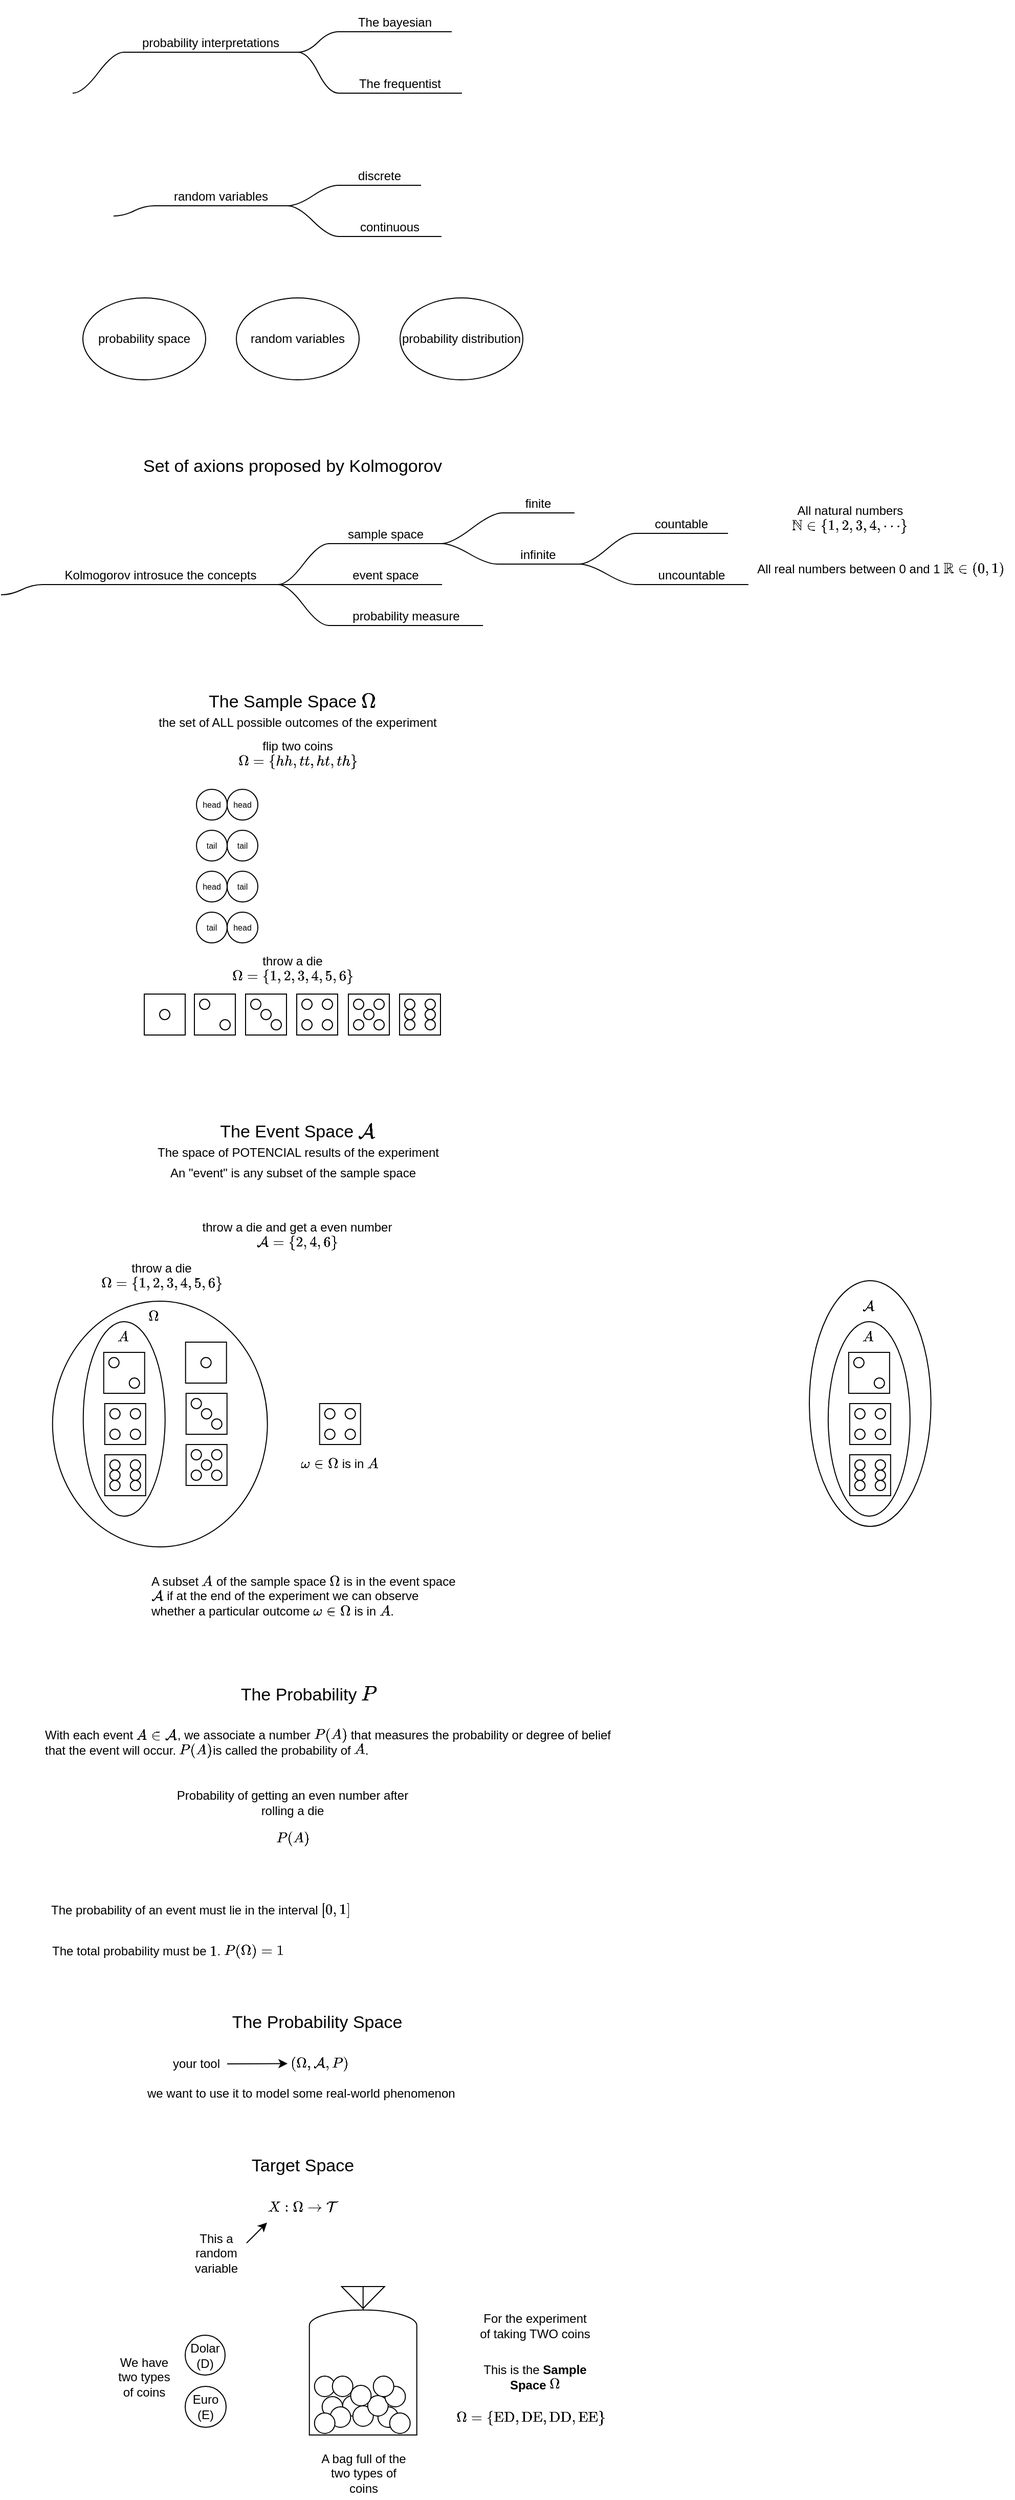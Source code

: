 <mxfile version="22.0.2" type="device" pages="5">
  <diagram name="Page-1" id="sghqwL1-s2tia-Rz37YC">
    <mxGraphModel dx="1301" dy="775" grid="1" gridSize="10" guides="1" tooltips="1" connect="1" arrows="1" fold="1" page="1" pageScale="1" pageWidth="1500" pageHeight="1500" math="1" shadow="0">
      <root>
        <mxCell id="0" />
        <mxCell id="1" parent="0" />
        <mxCell id="Wlaz5wtgBGHLOJftAQ7z-139" value="" style="ellipse;whiteSpace=wrap;html=1;fillColor=none;" parent="1" vertex="1">
          <mxGeometry x="1160" y="1700" width="118.86" height="240" as="geometry" />
        </mxCell>
        <mxCell id="Wlaz5wtgBGHLOJftAQ7z-137" value="" style="ellipse;whiteSpace=wrap;html=1;fillColor=none;" parent="1" vertex="1">
          <mxGeometry x="450.36" y="1740" width="80" height="190" as="geometry" />
        </mxCell>
        <mxCell id="Wlaz5wtgBGHLOJftAQ7z-135" value="" style="ellipse;whiteSpace=wrap;html=1;fillColor=none;" parent="1" vertex="1">
          <mxGeometry x="420.36" y="1720" width="210" height="240" as="geometry" />
        </mxCell>
        <mxCell id="HM87i1-mruGRsi_XM0j9-1" value="The bayesian" style="whiteSpace=wrap;html=1;shape=partialRectangle;top=0;left=0;bottom=1;right=0;points=[[0,1],[1,1]];fillColor=none;align=center;verticalAlign=bottom;routingCenterY=0.5;snapToPoint=1;recursiveResize=0;autosize=1;treeFolding=1;treeMoving=1;newEdgeStyle={&quot;edgeStyle&quot;:&quot;entityRelationEdgeStyle&quot;,&quot;startArrow&quot;:&quot;none&quot;,&quot;endArrow&quot;:&quot;none&quot;,&quot;segment&quot;:10,&quot;curved&quot;:1,&quot;sourcePerimeterSpacing&quot;:0,&quot;targetPerimeterSpacing&quot;:0};" parent="1" vertex="1">
          <mxGeometry x="700" y="450" width="110" height="30" as="geometry" />
        </mxCell>
        <mxCell id="HM87i1-mruGRsi_XM0j9-2" value="" style="edgeStyle=entityRelationEdgeStyle;startArrow=none;endArrow=none;segment=10;curved=1;sourcePerimeterSpacing=0;targetPerimeterSpacing=0;rounded=0;exitX=1;exitY=1;exitDx=0;exitDy=0;" parent="1" source="HM87i1-mruGRsi_XM0j9-5" target="HM87i1-mruGRsi_XM0j9-1" edge="1">
          <mxGeometry relative="1" as="geometry">
            <mxPoint x="570" y="350" as="sourcePoint" />
          </mxGeometry>
        </mxCell>
        <mxCell id="HM87i1-mruGRsi_XM0j9-3" value="The frequentist" style="whiteSpace=wrap;html=1;shape=partialRectangle;top=0;left=0;bottom=1;right=0;points=[[0,1],[1,1]];fillColor=none;align=center;verticalAlign=bottom;routingCenterY=0.5;snapToPoint=1;recursiveResize=0;autosize=1;treeFolding=1;treeMoving=1;newEdgeStyle={&quot;edgeStyle&quot;:&quot;entityRelationEdgeStyle&quot;,&quot;startArrow&quot;:&quot;none&quot;,&quot;endArrow&quot;:&quot;none&quot;,&quot;segment&quot;:10,&quot;curved&quot;:1,&quot;sourcePerimeterSpacing&quot;:0,&quot;targetPerimeterSpacing&quot;:0};" parent="1" vertex="1">
          <mxGeometry x="700" y="510" width="120" height="30" as="geometry" />
        </mxCell>
        <mxCell id="HM87i1-mruGRsi_XM0j9-4" value="" style="edgeStyle=entityRelationEdgeStyle;startArrow=none;endArrow=none;segment=10;curved=1;sourcePerimeterSpacing=0;targetPerimeterSpacing=0;rounded=0;exitX=1;exitY=1;exitDx=0;exitDy=0;" parent="1" source="HM87i1-mruGRsi_XM0j9-5" target="HM87i1-mruGRsi_XM0j9-3" edge="1">
          <mxGeometry relative="1" as="geometry">
            <mxPoint x="580" y="420" as="sourcePoint" />
          </mxGeometry>
        </mxCell>
        <mxCell id="HM87i1-mruGRsi_XM0j9-5" value="probability interpretations" style="whiteSpace=wrap;html=1;shape=partialRectangle;top=0;left=0;bottom=1;right=0;points=[[0,1],[1,1]];fillColor=none;align=center;verticalAlign=bottom;routingCenterY=0.5;snapToPoint=1;recursiveResize=0;autosize=1;treeFolding=1;treeMoving=1;newEdgeStyle={&quot;edgeStyle&quot;:&quot;entityRelationEdgeStyle&quot;,&quot;startArrow&quot;:&quot;none&quot;,&quot;endArrow&quot;:&quot;none&quot;,&quot;segment&quot;:10,&quot;curved&quot;:1,&quot;sourcePerimeterSpacing&quot;:0,&quot;targetPerimeterSpacing&quot;:0};" parent="1" vertex="1">
          <mxGeometry x="490" y="470" width="170" height="30" as="geometry" />
        </mxCell>
        <mxCell id="HM87i1-mruGRsi_XM0j9-6" value="" style="edgeStyle=entityRelationEdgeStyle;startArrow=none;endArrow=none;segment=10;curved=1;sourcePerimeterSpacing=0;targetPerimeterSpacing=0;rounded=0;" parent="1" target="HM87i1-mruGRsi_XM0j9-5" edge="1">
          <mxGeometry relative="1" as="geometry">
            <mxPoint x="440" y="540" as="sourcePoint" />
          </mxGeometry>
        </mxCell>
        <mxCell id="HM87i1-mruGRsi_XM0j9-7" value="random variables" style="whiteSpace=wrap;html=1;shape=partialRectangle;top=0;left=0;bottom=1;right=0;points=[[0,1],[1,1]];fillColor=none;align=center;verticalAlign=bottom;routingCenterY=0.5;snapToPoint=1;recursiveResize=0;autosize=1;treeFolding=1;treeMoving=1;newEdgeStyle={&quot;edgeStyle&quot;:&quot;entityRelationEdgeStyle&quot;,&quot;startArrow&quot;:&quot;none&quot;,&quot;endArrow&quot;:&quot;none&quot;,&quot;segment&quot;:10,&quot;curved&quot;:1,&quot;sourcePerimeterSpacing&quot;:0,&quot;targetPerimeterSpacing&quot;:0};" parent="1" vertex="1">
          <mxGeometry x="520" y="620" width="130" height="30" as="geometry" />
        </mxCell>
        <mxCell id="HM87i1-mruGRsi_XM0j9-8" value="" style="edgeStyle=entityRelationEdgeStyle;startArrow=none;endArrow=none;segment=10;curved=1;sourcePerimeterSpacing=0;targetPerimeterSpacing=0;rounded=0;" parent="1" target="HM87i1-mruGRsi_XM0j9-7" edge="1">
          <mxGeometry relative="1" as="geometry">
            <mxPoint x="480" y="660" as="sourcePoint" />
          </mxGeometry>
        </mxCell>
        <mxCell id="HM87i1-mruGRsi_XM0j9-9" value="discrete" style="whiteSpace=wrap;html=1;shape=partialRectangle;top=0;left=0;bottom=1;right=0;points=[[0,1],[1,1]];fillColor=none;align=center;verticalAlign=bottom;routingCenterY=0.5;snapToPoint=1;recursiveResize=0;autosize=1;treeFolding=1;treeMoving=1;newEdgeStyle={&quot;edgeStyle&quot;:&quot;entityRelationEdgeStyle&quot;,&quot;startArrow&quot;:&quot;none&quot;,&quot;endArrow&quot;:&quot;none&quot;,&quot;segment&quot;:10,&quot;curved&quot;:1,&quot;sourcePerimeterSpacing&quot;:0,&quot;targetPerimeterSpacing&quot;:0};" parent="1" vertex="1">
          <mxGeometry x="700" y="600" width="80" height="30" as="geometry" />
        </mxCell>
        <mxCell id="HM87i1-mruGRsi_XM0j9-10" value="" style="edgeStyle=entityRelationEdgeStyle;startArrow=none;endArrow=none;segment=10;curved=1;sourcePerimeterSpacing=0;targetPerimeterSpacing=0;rounded=0;exitX=1;exitY=1;exitDx=0;exitDy=0;" parent="1" source="HM87i1-mruGRsi_XM0j9-7" target="HM87i1-mruGRsi_XM0j9-9" edge="1">
          <mxGeometry relative="1" as="geometry">
            <mxPoint x="690" y="620" as="sourcePoint" />
          </mxGeometry>
        </mxCell>
        <mxCell id="HM87i1-mruGRsi_XM0j9-11" value="continuous" style="whiteSpace=wrap;html=1;shape=partialRectangle;top=0;left=0;bottom=1;right=0;points=[[0,1],[1,1]];fillColor=none;align=center;verticalAlign=bottom;routingCenterY=0.5;snapToPoint=1;recursiveResize=0;autosize=1;treeFolding=1;treeMoving=1;newEdgeStyle={&quot;edgeStyle&quot;:&quot;entityRelationEdgeStyle&quot;,&quot;startArrow&quot;:&quot;none&quot;,&quot;endArrow&quot;:&quot;none&quot;,&quot;segment&quot;:10,&quot;curved&quot;:1,&quot;sourcePerimeterSpacing&quot;:0,&quot;targetPerimeterSpacing&quot;:0};" parent="1" vertex="1">
          <mxGeometry x="700" y="650" width="100" height="30" as="geometry" />
        </mxCell>
        <mxCell id="HM87i1-mruGRsi_XM0j9-12" value="" style="edgeStyle=entityRelationEdgeStyle;startArrow=none;endArrow=none;segment=10;curved=1;sourcePerimeterSpacing=0;targetPerimeterSpacing=0;rounded=0;exitX=1;exitY=1;exitDx=0;exitDy=0;" parent="1" source="HM87i1-mruGRsi_XM0j9-7" target="HM87i1-mruGRsi_XM0j9-11" edge="1">
          <mxGeometry relative="1" as="geometry">
            <mxPoint x="700" y="720" as="sourcePoint" />
          </mxGeometry>
        </mxCell>
        <mxCell id="HM87i1-mruGRsi_XM0j9-13" value="probability space" style="ellipse;whiteSpace=wrap;html=1;" parent="1" vertex="1">
          <mxGeometry x="450" y="740" width="120" height="80" as="geometry" />
        </mxCell>
        <mxCell id="HM87i1-mruGRsi_XM0j9-14" value="random variables" style="ellipse;whiteSpace=wrap;html=1;" parent="1" vertex="1">
          <mxGeometry x="600" y="740" width="120" height="80" as="geometry" />
        </mxCell>
        <mxCell id="HM87i1-mruGRsi_XM0j9-15" value="probability distribution" style="ellipse;whiteSpace=wrap;html=1;" parent="1" vertex="1">
          <mxGeometry x="760" y="740" width="120" height="80" as="geometry" />
        </mxCell>
        <mxCell id="HM87i1-mruGRsi_XM0j9-16" value="Set of axions proposed by Kolmogorov" style="text;html=1;strokeColor=none;fillColor=none;align=center;verticalAlign=middle;whiteSpace=wrap;rounded=0;fontSize=17;" parent="1" vertex="1">
          <mxGeometry x="490" y="890" width="330" height="30" as="geometry" />
        </mxCell>
        <mxCell id="HM87i1-mruGRsi_XM0j9-17" value="sample space" style="whiteSpace=wrap;html=1;shape=partialRectangle;top=0;left=0;bottom=1;right=0;points=[[0,1],[1,1]];fillColor=none;align=center;verticalAlign=bottom;routingCenterY=0.5;snapToPoint=1;recursiveResize=0;autosize=1;treeFolding=1;treeMoving=1;newEdgeStyle={&quot;edgeStyle&quot;:&quot;entityRelationEdgeStyle&quot;,&quot;startArrow&quot;:&quot;none&quot;,&quot;endArrow&quot;:&quot;none&quot;,&quot;segment&quot;:10,&quot;curved&quot;:1,&quot;sourcePerimeterSpacing&quot;:0,&quot;targetPerimeterSpacing&quot;:0};" parent="1" vertex="1">
          <mxGeometry x="690.57" y="950" width="110" height="30" as="geometry" />
        </mxCell>
        <mxCell id="HM87i1-mruGRsi_XM0j9-18" value="" style="edgeStyle=entityRelationEdgeStyle;startArrow=none;endArrow=none;segment=10;curved=1;sourcePerimeterSpacing=0;targetPerimeterSpacing=0;rounded=0;exitX=1;exitY=1;exitDx=0;exitDy=0;" parent="1" source="HM87i1-mruGRsi_XM0j9-23" target="HM87i1-mruGRsi_XM0j9-17" edge="1">
          <mxGeometry relative="1" as="geometry">
            <mxPoint x="685.57" y="960" as="sourcePoint" />
          </mxGeometry>
        </mxCell>
        <mxCell id="HM87i1-mruGRsi_XM0j9-19" value="event space" style="whiteSpace=wrap;html=1;shape=partialRectangle;top=0;left=0;bottom=1;right=0;points=[[0,1],[1,1]];fillColor=none;align=center;verticalAlign=bottom;routingCenterY=0.5;snapToPoint=1;recursiveResize=0;autosize=1;treeFolding=1;treeMoving=1;newEdgeStyle={&quot;edgeStyle&quot;:&quot;entityRelationEdgeStyle&quot;,&quot;startArrow&quot;:&quot;none&quot;,&quot;endArrow&quot;:&quot;none&quot;,&quot;segment&quot;:10,&quot;curved&quot;:1,&quot;sourcePerimeterSpacing&quot;:0,&quot;targetPerimeterSpacing&quot;:0};" parent="1" vertex="1">
          <mxGeometry x="690.57" y="990" width="110" height="30" as="geometry" />
        </mxCell>
        <mxCell id="HM87i1-mruGRsi_XM0j9-20" value="" style="edgeStyle=entityRelationEdgeStyle;startArrow=none;endArrow=none;segment=10;curved=1;sourcePerimeterSpacing=0;targetPerimeterSpacing=0;rounded=0;exitX=1;exitY=1;exitDx=0;exitDy=0;" parent="1" source="HM87i1-mruGRsi_XM0j9-23" target="HM87i1-mruGRsi_XM0j9-19" edge="1">
          <mxGeometry relative="1" as="geometry">
            <mxPoint x="670.57" y="1010" as="sourcePoint" />
          </mxGeometry>
        </mxCell>
        <mxCell id="HM87i1-mruGRsi_XM0j9-21" value="probability measure" style="whiteSpace=wrap;html=1;shape=partialRectangle;top=0;left=0;bottom=1;right=0;points=[[0,1],[1,1]];fillColor=none;align=center;verticalAlign=bottom;routingCenterY=0.5;snapToPoint=1;recursiveResize=0;autosize=1;treeFolding=1;treeMoving=1;newEdgeStyle={&quot;edgeStyle&quot;:&quot;entityRelationEdgeStyle&quot;,&quot;startArrow&quot;:&quot;none&quot;,&quot;endArrow&quot;:&quot;none&quot;,&quot;segment&quot;:10,&quot;curved&quot;:1,&quot;sourcePerimeterSpacing&quot;:0,&quot;targetPerimeterSpacing&quot;:0};" parent="1" vertex="1">
          <mxGeometry x="690.57" y="1030" width="150" height="30" as="geometry" />
        </mxCell>
        <mxCell id="HM87i1-mruGRsi_XM0j9-22" value="" style="edgeStyle=entityRelationEdgeStyle;startArrow=none;endArrow=none;segment=10;curved=1;sourcePerimeterSpacing=0;targetPerimeterSpacing=0;rounded=0;exitX=1;exitY=1;exitDx=0;exitDy=0;" parent="1" source="HM87i1-mruGRsi_XM0j9-23" target="HM87i1-mruGRsi_XM0j9-21" edge="1">
          <mxGeometry relative="1" as="geometry">
            <mxPoint x="680.57" y="1050" as="sourcePoint" />
          </mxGeometry>
        </mxCell>
        <mxCell id="HM87i1-mruGRsi_XM0j9-23" value="Kolmogorov introsuce the concepts" style="whiteSpace=wrap;html=1;shape=partialRectangle;top=0;left=0;bottom=1;right=0;points=[[0,1],[1,1]];fillColor=none;align=center;verticalAlign=bottom;routingCenterY=0.5;snapToPoint=1;recursiveResize=0;autosize=1;treeFolding=1;treeMoving=1;newEdgeStyle={&quot;edgeStyle&quot;:&quot;entityRelationEdgeStyle&quot;,&quot;startArrow&quot;:&quot;none&quot;,&quot;endArrow&quot;:&quot;none&quot;,&quot;segment&quot;:10,&quot;curved&quot;:1,&quot;sourcePerimeterSpacing&quot;:0,&quot;targetPerimeterSpacing&quot;:0};" parent="1" vertex="1">
          <mxGeometry x="410.57" y="990" width="230" height="30" as="geometry" />
        </mxCell>
        <mxCell id="HM87i1-mruGRsi_XM0j9-24" value="" style="edgeStyle=entityRelationEdgeStyle;startArrow=none;endArrow=none;segment=10;curved=1;sourcePerimeterSpacing=0;targetPerimeterSpacing=0;rounded=0;" parent="1" target="HM87i1-mruGRsi_XM0j9-23" edge="1">
          <mxGeometry relative="1" as="geometry">
            <mxPoint x="369.999" y="1030" as="sourcePoint" />
          </mxGeometry>
        </mxCell>
        <mxCell id="HM87i1-mruGRsi_XM0j9-25" value="The Sample Space \(\Omega\)" style="text;html=1;strokeColor=none;fillColor=none;align=center;verticalAlign=middle;whiteSpace=wrap;rounded=0;fontSize=17;" parent="1" vertex="1">
          <mxGeometry x="490" y="1120" width="330" height="30" as="geometry" />
        </mxCell>
        <mxCell id="HM87i1-mruGRsi_XM0j9-26" value="the set of ALL possible outcomes of the experiment" style="text;html=1;strokeColor=none;fillColor=none;align=center;verticalAlign=middle;whiteSpace=wrap;rounded=0;" parent="1" vertex="1">
          <mxGeometry x="515" y="1140" width="290" height="30" as="geometry" />
        </mxCell>
        <mxCell id="HM87i1-mruGRsi_XM0j9-27" value="flip two coins \(\Omega =&amp;nbsp;&lt;br&gt;\{hh, tt, ht, th\}\)" style="text;html=1;strokeColor=none;fillColor=none;align=center;verticalAlign=middle;whiteSpace=wrap;rounded=0;" parent="1" vertex="1">
          <mxGeometry x="605" y="1170" width="110" height="30" as="geometry" />
        </mxCell>
        <mxCell id="HM87i1-mruGRsi_XM0j9-28" value="The Event Space \(\mathcal{A}\)" style="text;html=1;strokeColor=none;fillColor=none;align=center;verticalAlign=middle;whiteSpace=wrap;rounded=0;fontSize=17;" parent="1" vertex="1">
          <mxGeometry x="495" y="1540" width="330" height="30" as="geometry" />
        </mxCell>
        <mxCell id="HM87i1-mruGRsi_XM0j9-29" value="The space of POTENCIAL results of the experiment" style="text;html=1;strokeColor=none;fillColor=none;align=center;verticalAlign=middle;whiteSpace=wrap;rounded=0;" parent="1" vertex="1">
          <mxGeometry x="511" y="1560" width="299" height="30" as="geometry" />
        </mxCell>
        <mxCell id="Wlaz5wtgBGHLOJftAQ7z-2" value="finite" style="whiteSpace=wrap;html=1;shape=partialRectangle;top=0;left=0;bottom=1;right=0;points=[[0,1],[1,1]];fillColor=none;align=center;verticalAlign=bottom;routingCenterY=0.5;snapToPoint=1;recursiveResize=0;autosize=1;treeFolding=1;treeMoving=1;newEdgeStyle={&quot;edgeStyle&quot;:&quot;entityRelationEdgeStyle&quot;,&quot;startArrow&quot;:&quot;none&quot;,&quot;endArrow&quot;:&quot;none&quot;,&quot;segment&quot;:10,&quot;curved&quot;:1,&quot;sourcePerimeterSpacing&quot;:0,&quot;targetPerimeterSpacing&quot;:0};" parent="1" vertex="1">
          <mxGeometry x="860" y="920" width="70" height="30" as="geometry" />
        </mxCell>
        <mxCell id="Wlaz5wtgBGHLOJftAQ7z-3" value="" style="edgeStyle=entityRelationEdgeStyle;startArrow=none;endArrow=none;segment=10;curved=1;sourcePerimeterSpacing=0;targetPerimeterSpacing=0;rounded=0;exitX=1;exitY=1;exitDx=0;exitDy=0;" parent="1" source="HM87i1-mruGRsi_XM0j9-17" target="Wlaz5wtgBGHLOJftAQ7z-2" edge="1">
          <mxGeometry relative="1" as="geometry">
            <mxPoint x="900" y="940" as="sourcePoint" />
          </mxGeometry>
        </mxCell>
        <mxCell id="Wlaz5wtgBGHLOJftAQ7z-5" value="infinite" style="whiteSpace=wrap;html=1;shape=partialRectangle;top=0;left=0;bottom=1;right=0;points=[[0,1],[1,1]];fillColor=none;align=center;verticalAlign=bottom;routingCenterY=0.5;snapToPoint=1;recursiveResize=0;autosize=1;treeFolding=1;treeMoving=1;newEdgeStyle={&quot;edgeStyle&quot;:&quot;entityRelationEdgeStyle&quot;,&quot;startArrow&quot;:&quot;none&quot;,&quot;endArrow&quot;:&quot;none&quot;,&quot;segment&quot;:10,&quot;curved&quot;:1,&quot;sourcePerimeterSpacing&quot;:0,&quot;targetPerimeterSpacing&quot;:0};" parent="1" vertex="1">
          <mxGeometry x="855" y="970" width="80" height="30" as="geometry" />
        </mxCell>
        <mxCell id="Wlaz5wtgBGHLOJftAQ7z-6" value="" style="edgeStyle=entityRelationEdgeStyle;startArrow=none;endArrow=none;segment=10;curved=1;sourcePerimeterSpacing=0;targetPerimeterSpacing=0;rounded=0;exitX=1;exitY=1;exitDx=0;exitDy=0;" parent="1" source="HM87i1-mruGRsi_XM0j9-17" target="Wlaz5wtgBGHLOJftAQ7z-5" edge="1">
          <mxGeometry relative="1" as="geometry">
            <mxPoint x="825" y="1020" as="sourcePoint" />
          </mxGeometry>
        </mxCell>
        <mxCell id="Wlaz5wtgBGHLOJftAQ7z-7" value="All natural numbers \(\mathbb{N} \in \{1,2,3,4,\cdots\}\)" style="text;html=1;strokeColor=none;fillColor=none;align=center;verticalAlign=middle;whiteSpace=wrap;rounded=0;" parent="1" vertex="1">
          <mxGeometry x="1090" y="940" width="220" height="30" as="geometry" />
        </mxCell>
        <mxCell id="Wlaz5wtgBGHLOJftAQ7z-8" value="countable" style="whiteSpace=wrap;html=1;shape=partialRectangle;top=0;left=0;bottom=1;right=0;points=[[0,1],[1,1]];fillColor=none;align=center;verticalAlign=bottom;routingCenterY=0.5;snapToPoint=1;recursiveResize=0;autosize=1;treeFolding=1;treeMoving=1;newEdgeStyle={&quot;edgeStyle&quot;:&quot;entityRelationEdgeStyle&quot;,&quot;startArrow&quot;:&quot;none&quot;,&quot;endArrow&quot;:&quot;none&quot;,&quot;segment&quot;:10,&quot;curved&quot;:1,&quot;sourcePerimeterSpacing&quot;:0,&quot;targetPerimeterSpacing&quot;:0};" parent="1" vertex="1">
          <mxGeometry x="990" y="940" width="90" height="30" as="geometry" />
        </mxCell>
        <mxCell id="Wlaz5wtgBGHLOJftAQ7z-9" value="" style="edgeStyle=entityRelationEdgeStyle;startArrow=none;endArrow=none;segment=10;curved=1;sourcePerimeterSpacing=0;targetPerimeterSpacing=0;rounded=0;exitX=1;exitY=1;exitDx=0;exitDy=0;" parent="1" source="Wlaz5wtgBGHLOJftAQ7z-5" target="Wlaz5wtgBGHLOJftAQ7z-8" edge="1">
          <mxGeometry relative="1" as="geometry">
            <mxPoint x="1020" y="1050" as="sourcePoint" />
          </mxGeometry>
        </mxCell>
        <mxCell id="Wlaz5wtgBGHLOJftAQ7z-10" value="uncountable" style="whiteSpace=wrap;html=1;shape=partialRectangle;top=0;left=0;bottom=1;right=0;points=[[0,1],[1,1]];fillColor=none;align=center;verticalAlign=bottom;routingCenterY=0.5;snapToPoint=1;recursiveResize=0;autosize=1;treeFolding=1;treeMoving=1;newEdgeStyle={&quot;edgeStyle&quot;:&quot;entityRelationEdgeStyle&quot;,&quot;startArrow&quot;:&quot;none&quot;,&quot;endArrow&quot;:&quot;none&quot;,&quot;segment&quot;:10,&quot;curved&quot;:1,&quot;sourcePerimeterSpacing&quot;:0,&quot;targetPerimeterSpacing&quot;:0};" parent="1" vertex="1">
          <mxGeometry x="990" y="990" width="110" height="30" as="geometry" />
        </mxCell>
        <mxCell id="Wlaz5wtgBGHLOJftAQ7z-11" value="" style="edgeStyle=entityRelationEdgeStyle;startArrow=none;endArrow=none;segment=10;curved=1;sourcePerimeterSpacing=0;targetPerimeterSpacing=0;rounded=0;exitX=1;exitY=1;exitDx=0;exitDy=0;" parent="1" source="Wlaz5wtgBGHLOJftAQ7z-5" target="Wlaz5wtgBGHLOJftAQ7z-10" edge="1">
          <mxGeometry relative="1" as="geometry">
            <mxPoint x="990" y="1040" as="sourcePoint" />
          </mxGeometry>
        </mxCell>
        <mxCell id="Wlaz5wtgBGHLOJftAQ7z-12" value="All real numbers between 0 and 1 \( &lt;br&gt;\mathbb{R} \in (0,1)\)" style="text;html=1;strokeColor=none;fillColor=none;align=center;verticalAlign=middle;whiteSpace=wrap;rounded=0;" parent="1" vertex="1">
          <mxGeometry x="1100" y="990" width="260" height="30" as="geometry" />
        </mxCell>
        <mxCell id="Wlaz5wtgBGHLOJftAQ7z-42" value="throw a die&lt;br&gt;\(\Omega = \{1,2,3,4,5,6\}\)" style="text;html=1;strokeColor=none;fillColor=none;align=center;verticalAlign=middle;whiteSpace=wrap;rounded=0;" parent="1" vertex="1">
          <mxGeometry x="610" y="1380" width="90" height="30" as="geometry" />
        </mxCell>
        <mxCell id="Wlaz5wtgBGHLOJftAQ7z-45" value="head" style="ellipse;whiteSpace=wrap;html=1;aspect=fixed;fontSize=8;" parent="1" vertex="1">
          <mxGeometry x="561" y="1220" width="30" height="30" as="geometry" />
        </mxCell>
        <mxCell id="Wlaz5wtgBGHLOJftAQ7z-46" value="head" style="ellipse;whiteSpace=wrap;html=1;aspect=fixed;fontSize=8;" parent="1" vertex="1">
          <mxGeometry x="591" y="1220" width="30" height="30" as="geometry" />
        </mxCell>
        <mxCell id="Wlaz5wtgBGHLOJftAQ7z-47" value="tail" style="ellipse;whiteSpace=wrap;html=1;aspect=fixed;fontSize=8;" parent="1" vertex="1">
          <mxGeometry x="561" y="1260" width="30" height="30" as="geometry" />
        </mxCell>
        <mxCell id="Wlaz5wtgBGHLOJftAQ7z-48" value="tail" style="ellipse;whiteSpace=wrap;html=1;aspect=fixed;fontSize=8;" parent="1" vertex="1">
          <mxGeometry x="591" y="1260" width="30" height="30" as="geometry" />
        </mxCell>
        <mxCell id="Wlaz5wtgBGHLOJftAQ7z-49" value="head" style="ellipse;whiteSpace=wrap;html=1;aspect=fixed;fontSize=8;" parent="1" vertex="1">
          <mxGeometry x="561" y="1300" width="30" height="30" as="geometry" />
        </mxCell>
        <mxCell id="Wlaz5wtgBGHLOJftAQ7z-50" value="tail" style="ellipse;whiteSpace=wrap;html=1;aspect=fixed;fontSize=8;" parent="1" vertex="1">
          <mxGeometry x="591" y="1300" width="30" height="30" as="geometry" />
        </mxCell>
        <mxCell id="Wlaz5wtgBGHLOJftAQ7z-51" value="tail" style="ellipse;whiteSpace=wrap;html=1;aspect=fixed;fontSize=8;" parent="1" vertex="1">
          <mxGeometry x="561" y="1340" width="30" height="30" as="geometry" />
        </mxCell>
        <mxCell id="Wlaz5wtgBGHLOJftAQ7z-52" value="head" style="ellipse;whiteSpace=wrap;html=1;aspect=fixed;fontSize=8;" parent="1" vertex="1">
          <mxGeometry x="591" y="1340" width="30" height="30" as="geometry" />
        </mxCell>
        <mxCell id="Wlaz5wtgBGHLOJftAQ7z-53" value="throw a die and get a even number&lt;br&gt;\(\mathcal{A} = \{2,4,6\}\)" style="text;html=1;strokeColor=none;fillColor=none;align=center;verticalAlign=middle;whiteSpace=wrap;rounded=0;" parent="1" vertex="1">
          <mxGeometry x="549.36" y="1630" width="220.5" height="50" as="geometry" />
        </mxCell>
        <mxCell id="Wlaz5wtgBGHLOJftAQ7z-62" value="" style="group" parent="1" vertex="1" connectable="0">
          <mxGeometry x="535.5" y="1420" width="40" height="40" as="geometry" />
        </mxCell>
        <mxCell id="Wlaz5wtgBGHLOJftAQ7z-13" value="" style="rounded=0;whiteSpace=wrap;html=1;" parent="Wlaz5wtgBGHLOJftAQ7z-62" vertex="1">
          <mxGeometry x="-25.5" width="40" height="40" as="geometry" />
        </mxCell>
        <mxCell id="Wlaz5wtgBGHLOJftAQ7z-14" value="" style="ellipse;whiteSpace=wrap;html=1;aspect=fixed;" parent="Wlaz5wtgBGHLOJftAQ7z-62" vertex="1">
          <mxGeometry x="-10.5" y="15" width="10" height="10" as="geometry" />
        </mxCell>
        <mxCell id="Wlaz5wtgBGHLOJftAQ7z-63" value="" style="group" parent="1" vertex="1" connectable="0">
          <mxGeometry x="559" y="1420" width="40" height="40" as="geometry" />
        </mxCell>
        <mxCell id="Wlaz5wtgBGHLOJftAQ7z-22" value="" style="rounded=0;whiteSpace=wrap;html=1;" parent="Wlaz5wtgBGHLOJftAQ7z-63" vertex="1">
          <mxGeometry width="40" height="40" as="geometry" />
        </mxCell>
        <mxCell id="Wlaz5wtgBGHLOJftAQ7z-23" value="" style="ellipse;whiteSpace=wrap;html=1;aspect=fixed;" parent="Wlaz5wtgBGHLOJftAQ7z-63" vertex="1">
          <mxGeometry x="5" y="5" width="10" height="10" as="geometry" />
        </mxCell>
        <mxCell id="Wlaz5wtgBGHLOJftAQ7z-24" value="" style="ellipse;whiteSpace=wrap;html=1;aspect=fixed;" parent="Wlaz5wtgBGHLOJftAQ7z-63" vertex="1">
          <mxGeometry x="25" y="25" width="10" height="10" as="geometry" />
        </mxCell>
        <mxCell id="Wlaz5wtgBGHLOJftAQ7z-64" value="" style="group" parent="1" vertex="1" connectable="0">
          <mxGeometry x="609" y="1420" width="40" height="40" as="geometry" />
        </mxCell>
        <mxCell id="Wlaz5wtgBGHLOJftAQ7z-18" value="" style="rounded=0;whiteSpace=wrap;html=1;" parent="Wlaz5wtgBGHLOJftAQ7z-64" vertex="1">
          <mxGeometry width="40" height="40" as="geometry" />
        </mxCell>
        <mxCell id="Wlaz5wtgBGHLOJftAQ7z-19" value="" style="ellipse;whiteSpace=wrap;html=1;aspect=fixed;" parent="Wlaz5wtgBGHLOJftAQ7z-64" vertex="1">
          <mxGeometry x="5" y="5" width="10" height="10" as="geometry" />
        </mxCell>
        <mxCell id="Wlaz5wtgBGHLOJftAQ7z-20" value="" style="ellipse;whiteSpace=wrap;html=1;aspect=fixed;" parent="Wlaz5wtgBGHLOJftAQ7z-64" vertex="1">
          <mxGeometry x="25" y="25" width="10" height="10" as="geometry" />
        </mxCell>
        <mxCell id="Wlaz5wtgBGHLOJftAQ7z-21" value="" style="ellipse;whiteSpace=wrap;html=1;aspect=fixed;" parent="Wlaz5wtgBGHLOJftAQ7z-64" vertex="1">
          <mxGeometry x="15" y="15" width="10" height="10" as="geometry" />
        </mxCell>
        <mxCell id="Wlaz5wtgBGHLOJftAQ7z-65" value="" style="group" parent="1" vertex="1" connectable="0">
          <mxGeometry x="659" y="1420" width="40" height="40" as="geometry" />
        </mxCell>
        <mxCell id="Wlaz5wtgBGHLOJftAQ7z-29" value="" style="rounded=0;whiteSpace=wrap;html=1;" parent="Wlaz5wtgBGHLOJftAQ7z-65" vertex="1">
          <mxGeometry width="40" height="40" as="geometry" />
        </mxCell>
        <mxCell id="Wlaz5wtgBGHLOJftAQ7z-30" value="" style="ellipse;whiteSpace=wrap;html=1;aspect=fixed;" parent="Wlaz5wtgBGHLOJftAQ7z-65" vertex="1">
          <mxGeometry x="5" y="5" width="10" height="10" as="geometry" />
        </mxCell>
        <mxCell id="Wlaz5wtgBGHLOJftAQ7z-31" value="" style="ellipse;whiteSpace=wrap;html=1;aspect=fixed;" parent="Wlaz5wtgBGHLOJftAQ7z-65" vertex="1">
          <mxGeometry x="25" y="25" width="10" height="10" as="geometry" />
        </mxCell>
        <mxCell id="Wlaz5wtgBGHLOJftAQ7z-33" value="" style="ellipse;whiteSpace=wrap;html=1;aspect=fixed;" parent="Wlaz5wtgBGHLOJftAQ7z-65" vertex="1">
          <mxGeometry x="5" y="25" width="10" height="10" as="geometry" />
        </mxCell>
        <mxCell id="Wlaz5wtgBGHLOJftAQ7z-34" value="" style="ellipse;whiteSpace=wrap;html=1;aspect=fixed;" parent="Wlaz5wtgBGHLOJftAQ7z-65" vertex="1">
          <mxGeometry x="25" y="5" width="10" height="10" as="geometry" />
        </mxCell>
        <mxCell id="Wlaz5wtgBGHLOJftAQ7z-66" value="" style="group" parent="1" vertex="1" connectable="0">
          <mxGeometry x="709.5" y="1420" width="40" height="40" as="geometry" />
        </mxCell>
        <mxCell id="Wlaz5wtgBGHLOJftAQ7z-56" value="" style="rounded=0;whiteSpace=wrap;html=1;" parent="Wlaz5wtgBGHLOJftAQ7z-66" vertex="1">
          <mxGeometry width="40" height="40" as="geometry" />
        </mxCell>
        <mxCell id="Wlaz5wtgBGHLOJftAQ7z-57" value="" style="ellipse;whiteSpace=wrap;html=1;aspect=fixed;" parent="Wlaz5wtgBGHLOJftAQ7z-66" vertex="1">
          <mxGeometry x="5" y="5" width="10" height="10" as="geometry" />
        </mxCell>
        <mxCell id="Wlaz5wtgBGHLOJftAQ7z-58" value="" style="ellipse;whiteSpace=wrap;html=1;aspect=fixed;" parent="Wlaz5wtgBGHLOJftAQ7z-66" vertex="1">
          <mxGeometry x="25" y="25" width="10" height="10" as="geometry" />
        </mxCell>
        <mxCell id="Wlaz5wtgBGHLOJftAQ7z-59" value="" style="ellipse;whiteSpace=wrap;html=1;aspect=fixed;" parent="Wlaz5wtgBGHLOJftAQ7z-66" vertex="1">
          <mxGeometry x="5" y="25" width="10" height="10" as="geometry" />
        </mxCell>
        <mxCell id="Wlaz5wtgBGHLOJftAQ7z-60" value="" style="ellipse;whiteSpace=wrap;html=1;aspect=fixed;" parent="Wlaz5wtgBGHLOJftAQ7z-66" vertex="1">
          <mxGeometry x="25" y="5" width="10" height="10" as="geometry" />
        </mxCell>
        <mxCell id="Wlaz5wtgBGHLOJftAQ7z-61" value="" style="ellipse;whiteSpace=wrap;html=1;aspect=fixed;" parent="Wlaz5wtgBGHLOJftAQ7z-66" vertex="1">
          <mxGeometry x="15" y="15" width="10" height="10" as="geometry" />
        </mxCell>
        <mxCell id="Wlaz5wtgBGHLOJftAQ7z-67" value="" style="group" parent="1" vertex="1" connectable="0">
          <mxGeometry x="759.5" y="1420" width="40" height="40" as="geometry" />
        </mxCell>
        <mxCell id="Wlaz5wtgBGHLOJftAQ7z-35" value="" style="rounded=0;whiteSpace=wrap;html=1;" parent="Wlaz5wtgBGHLOJftAQ7z-67" vertex="1">
          <mxGeometry width="40" height="40" as="geometry" />
        </mxCell>
        <mxCell id="Wlaz5wtgBGHLOJftAQ7z-36" value="" style="ellipse;whiteSpace=wrap;html=1;aspect=fixed;" parent="Wlaz5wtgBGHLOJftAQ7z-67" vertex="1">
          <mxGeometry x="5" y="5" width="10" height="10" as="geometry" />
        </mxCell>
        <mxCell id="Wlaz5wtgBGHLOJftAQ7z-37" value="" style="ellipse;whiteSpace=wrap;html=1;aspect=fixed;" parent="Wlaz5wtgBGHLOJftAQ7z-67" vertex="1">
          <mxGeometry x="25" y="25" width="10" height="10" as="geometry" />
        </mxCell>
        <mxCell id="Wlaz5wtgBGHLOJftAQ7z-38" value="" style="ellipse;whiteSpace=wrap;html=1;aspect=fixed;" parent="Wlaz5wtgBGHLOJftAQ7z-67" vertex="1">
          <mxGeometry x="5" y="15" width="10" height="10" as="geometry" />
        </mxCell>
        <mxCell id="Wlaz5wtgBGHLOJftAQ7z-39" value="" style="ellipse;whiteSpace=wrap;html=1;aspect=fixed;" parent="Wlaz5wtgBGHLOJftAQ7z-67" vertex="1">
          <mxGeometry x="5" y="25" width="10" height="10" as="geometry" />
        </mxCell>
        <mxCell id="Wlaz5wtgBGHLOJftAQ7z-40" value="" style="ellipse;whiteSpace=wrap;html=1;aspect=fixed;" parent="Wlaz5wtgBGHLOJftAQ7z-67" vertex="1">
          <mxGeometry x="25" y="5" width="10" height="10" as="geometry" />
        </mxCell>
        <mxCell id="Wlaz5wtgBGHLOJftAQ7z-41" value="" style="ellipse;whiteSpace=wrap;html=1;aspect=fixed;" parent="Wlaz5wtgBGHLOJftAQ7z-67" vertex="1">
          <mxGeometry x="25" y="15" width="10" height="10" as="geometry" />
        </mxCell>
        <mxCell id="Wlaz5wtgBGHLOJftAQ7z-104" value="" style="group" parent="1" vertex="1" connectable="0">
          <mxGeometry x="470.36" y="1770" width="40" height="40" as="geometry" />
        </mxCell>
        <mxCell id="Wlaz5wtgBGHLOJftAQ7z-105" value="" style="rounded=0;whiteSpace=wrap;html=1;" parent="Wlaz5wtgBGHLOJftAQ7z-104" vertex="1">
          <mxGeometry width="40" height="40" as="geometry" />
        </mxCell>
        <mxCell id="Wlaz5wtgBGHLOJftAQ7z-106" value="" style="ellipse;whiteSpace=wrap;html=1;aspect=fixed;" parent="Wlaz5wtgBGHLOJftAQ7z-104" vertex="1">
          <mxGeometry x="5" y="5" width="10" height="10" as="geometry" />
        </mxCell>
        <mxCell id="Wlaz5wtgBGHLOJftAQ7z-107" value="" style="ellipse;whiteSpace=wrap;html=1;aspect=fixed;" parent="Wlaz5wtgBGHLOJftAQ7z-104" vertex="1">
          <mxGeometry x="25" y="25" width="10" height="10" as="geometry" />
        </mxCell>
        <mxCell id="Wlaz5wtgBGHLOJftAQ7z-108" value="" style="group" parent="1" vertex="1" connectable="0">
          <mxGeometry x="550.86" y="1810" width="40" height="40" as="geometry" />
        </mxCell>
        <mxCell id="Wlaz5wtgBGHLOJftAQ7z-109" value="" style="rounded=0;whiteSpace=wrap;html=1;" parent="Wlaz5wtgBGHLOJftAQ7z-108" vertex="1">
          <mxGeometry width="40" height="40" as="geometry" />
        </mxCell>
        <mxCell id="Wlaz5wtgBGHLOJftAQ7z-110" value="" style="ellipse;whiteSpace=wrap;html=1;aspect=fixed;" parent="Wlaz5wtgBGHLOJftAQ7z-108" vertex="1">
          <mxGeometry x="5" y="5" width="10" height="10" as="geometry" />
        </mxCell>
        <mxCell id="Wlaz5wtgBGHLOJftAQ7z-111" value="" style="ellipse;whiteSpace=wrap;html=1;aspect=fixed;" parent="Wlaz5wtgBGHLOJftAQ7z-108" vertex="1">
          <mxGeometry x="25" y="25" width="10" height="10" as="geometry" />
        </mxCell>
        <mxCell id="Wlaz5wtgBGHLOJftAQ7z-112" value="" style="ellipse;whiteSpace=wrap;html=1;aspect=fixed;" parent="Wlaz5wtgBGHLOJftAQ7z-108" vertex="1">
          <mxGeometry x="15" y="15" width="10" height="10" as="geometry" />
        </mxCell>
        <mxCell id="Wlaz5wtgBGHLOJftAQ7z-113" value="" style="group" parent="1" vertex="1" connectable="0">
          <mxGeometry x="471.36" y="1820" width="40" height="40" as="geometry" />
        </mxCell>
        <mxCell id="Wlaz5wtgBGHLOJftAQ7z-114" value="" style="rounded=0;whiteSpace=wrap;html=1;" parent="Wlaz5wtgBGHLOJftAQ7z-113" vertex="1">
          <mxGeometry width="40" height="40" as="geometry" />
        </mxCell>
        <mxCell id="Wlaz5wtgBGHLOJftAQ7z-115" value="" style="ellipse;whiteSpace=wrap;html=1;aspect=fixed;" parent="Wlaz5wtgBGHLOJftAQ7z-113" vertex="1">
          <mxGeometry x="5" y="5" width="10" height="10" as="geometry" />
        </mxCell>
        <mxCell id="Wlaz5wtgBGHLOJftAQ7z-116" value="" style="ellipse;whiteSpace=wrap;html=1;aspect=fixed;" parent="Wlaz5wtgBGHLOJftAQ7z-113" vertex="1">
          <mxGeometry x="25" y="25" width="10" height="10" as="geometry" />
        </mxCell>
        <mxCell id="Wlaz5wtgBGHLOJftAQ7z-117" value="" style="ellipse;whiteSpace=wrap;html=1;aspect=fixed;" parent="Wlaz5wtgBGHLOJftAQ7z-113" vertex="1">
          <mxGeometry x="5" y="25" width="10" height="10" as="geometry" />
        </mxCell>
        <mxCell id="Wlaz5wtgBGHLOJftAQ7z-118" value="" style="ellipse;whiteSpace=wrap;html=1;aspect=fixed;" parent="Wlaz5wtgBGHLOJftAQ7z-113" vertex="1">
          <mxGeometry x="25" y="5" width="10" height="10" as="geometry" />
        </mxCell>
        <mxCell id="Wlaz5wtgBGHLOJftAQ7z-119" value="" style="group" parent="1" vertex="1" connectable="0">
          <mxGeometry x="550.86" y="1860" width="40" height="40" as="geometry" />
        </mxCell>
        <mxCell id="Wlaz5wtgBGHLOJftAQ7z-120" value="" style="rounded=0;whiteSpace=wrap;html=1;" parent="Wlaz5wtgBGHLOJftAQ7z-119" vertex="1">
          <mxGeometry width="40" height="40" as="geometry" />
        </mxCell>
        <mxCell id="Wlaz5wtgBGHLOJftAQ7z-121" value="" style="ellipse;whiteSpace=wrap;html=1;aspect=fixed;" parent="Wlaz5wtgBGHLOJftAQ7z-119" vertex="1">
          <mxGeometry x="5" y="5" width="10" height="10" as="geometry" />
        </mxCell>
        <mxCell id="Wlaz5wtgBGHLOJftAQ7z-122" value="" style="ellipse;whiteSpace=wrap;html=1;aspect=fixed;" parent="Wlaz5wtgBGHLOJftAQ7z-119" vertex="1">
          <mxGeometry x="25" y="25" width="10" height="10" as="geometry" />
        </mxCell>
        <mxCell id="Wlaz5wtgBGHLOJftAQ7z-123" value="" style="ellipse;whiteSpace=wrap;html=1;aspect=fixed;" parent="Wlaz5wtgBGHLOJftAQ7z-119" vertex="1">
          <mxGeometry x="5" y="25" width="10" height="10" as="geometry" />
        </mxCell>
        <mxCell id="Wlaz5wtgBGHLOJftAQ7z-124" value="" style="ellipse;whiteSpace=wrap;html=1;aspect=fixed;" parent="Wlaz5wtgBGHLOJftAQ7z-119" vertex="1">
          <mxGeometry x="25" y="5" width="10" height="10" as="geometry" />
        </mxCell>
        <mxCell id="Wlaz5wtgBGHLOJftAQ7z-125" value="" style="ellipse;whiteSpace=wrap;html=1;aspect=fixed;" parent="Wlaz5wtgBGHLOJftAQ7z-119" vertex="1">
          <mxGeometry x="15" y="15" width="10" height="10" as="geometry" />
        </mxCell>
        <mxCell id="Wlaz5wtgBGHLOJftAQ7z-126" value="" style="group" parent="1" vertex="1" connectable="0">
          <mxGeometry x="471.36" y="1870" width="40" height="40" as="geometry" />
        </mxCell>
        <mxCell id="Wlaz5wtgBGHLOJftAQ7z-127" value="" style="rounded=0;whiteSpace=wrap;html=1;" parent="Wlaz5wtgBGHLOJftAQ7z-126" vertex="1">
          <mxGeometry width="40" height="40" as="geometry" />
        </mxCell>
        <mxCell id="Wlaz5wtgBGHLOJftAQ7z-128" value="" style="ellipse;whiteSpace=wrap;html=1;aspect=fixed;" parent="Wlaz5wtgBGHLOJftAQ7z-126" vertex="1">
          <mxGeometry x="5" y="5" width="10" height="10" as="geometry" />
        </mxCell>
        <mxCell id="Wlaz5wtgBGHLOJftAQ7z-129" value="" style="ellipse;whiteSpace=wrap;html=1;aspect=fixed;" parent="Wlaz5wtgBGHLOJftAQ7z-126" vertex="1">
          <mxGeometry x="25" y="25" width="10" height="10" as="geometry" />
        </mxCell>
        <mxCell id="Wlaz5wtgBGHLOJftAQ7z-130" value="" style="ellipse;whiteSpace=wrap;html=1;aspect=fixed;" parent="Wlaz5wtgBGHLOJftAQ7z-126" vertex="1">
          <mxGeometry x="5" y="15" width="10" height="10" as="geometry" />
        </mxCell>
        <mxCell id="Wlaz5wtgBGHLOJftAQ7z-131" value="" style="ellipse;whiteSpace=wrap;html=1;aspect=fixed;" parent="Wlaz5wtgBGHLOJftAQ7z-126" vertex="1">
          <mxGeometry x="5" y="25" width="10" height="10" as="geometry" />
        </mxCell>
        <mxCell id="Wlaz5wtgBGHLOJftAQ7z-132" value="" style="ellipse;whiteSpace=wrap;html=1;aspect=fixed;" parent="Wlaz5wtgBGHLOJftAQ7z-126" vertex="1">
          <mxGeometry x="25" y="5" width="10" height="10" as="geometry" />
        </mxCell>
        <mxCell id="Wlaz5wtgBGHLOJftAQ7z-133" value="" style="ellipse;whiteSpace=wrap;html=1;aspect=fixed;" parent="Wlaz5wtgBGHLOJftAQ7z-126" vertex="1">
          <mxGeometry x="25" y="15" width="10" height="10" as="geometry" />
        </mxCell>
        <mxCell id="Wlaz5wtgBGHLOJftAQ7z-134" value="" style="group" parent="1" vertex="1" connectable="0">
          <mxGeometry x="550.36" y="1760" width="60.0" height="45" as="geometry" />
        </mxCell>
        <mxCell id="Wlaz5wtgBGHLOJftAQ7z-102" value="" style="rounded=0;whiteSpace=wrap;html=1;" parent="Wlaz5wtgBGHLOJftAQ7z-134" vertex="1">
          <mxGeometry width="40" height="40" as="geometry" />
        </mxCell>
        <mxCell id="Wlaz5wtgBGHLOJftAQ7z-103" value="" style="ellipse;whiteSpace=wrap;html=1;aspect=fixed;" parent="Wlaz5wtgBGHLOJftAQ7z-134" vertex="1">
          <mxGeometry x="15" y="15" width="10" height="10" as="geometry" />
        </mxCell>
        <mxCell id="Wlaz5wtgBGHLOJftAQ7z-136" value="\(\Omega\)" style="text;html=1;strokeColor=none;fillColor=none;align=center;verticalAlign=middle;whiteSpace=wrap;rounded=0;" parent="1" vertex="1">
          <mxGeometry x="489.36" y="1720" width="60" height="30" as="geometry" />
        </mxCell>
        <mxCell id="Wlaz5wtgBGHLOJftAQ7z-138" value="\(A\)" style="text;html=1;strokeColor=none;fillColor=none;align=center;verticalAlign=middle;whiteSpace=wrap;rounded=0;" parent="1" vertex="1">
          <mxGeometry x="459.36" y="1740" width="60" height="30" as="geometry" />
        </mxCell>
        <mxCell id="Wlaz5wtgBGHLOJftAQ7z-140" value="\(\mathcal{A}\)" style="text;html=1;strokeColor=none;fillColor=none;align=center;verticalAlign=middle;whiteSpace=wrap;rounded=0;" parent="1" vertex="1">
          <mxGeometry x="1188.43" y="1710" width="60" height="30" as="geometry" />
        </mxCell>
        <mxCell id="Wlaz5wtgBGHLOJftAQ7z-159" value="throw a die&lt;br&gt;\(\Omega = \{1,2,3,4,5,6\}\)" style="text;html=1;strokeColor=none;fillColor=none;align=center;verticalAlign=middle;whiteSpace=wrap;rounded=0;" parent="1" vertex="1">
          <mxGeometry x="459.36" y="1680" width="136.43" height="30" as="geometry" />
        </mxCell>
        <mxCell id="Wlaz5wtgBGHLOJftAQ7z-163" value="" style="ellipse;whiteSpace=wrap;html=1;fillColor=none;" parent="1" vertex="1">
          <mxGeometry x="1178.43" y="1740" width="80" height="190" as="geometry" />
        </mxCell>
        <mxCell id="Wlaz5wtgBGHLOJftAQ7z-164" value="" style="group" parent="1" vertex="1" connectable="0">
          <mxGeometry x="1198.43" y="1770" width="40" height="40" as="geometry" />
        </mxCell>
        <mxCell id="Wlaz5wtgBGHLOJftAQ7z-165" value="" style="rounded=0;whiteSpace=wrap;html=1;" parent="Wlaz5wtgBGHLOJftAQ7z-164" vertex="1">
          <mxGeometry width="40" height="40" as="geometry" />
        </mxCell>
        <mxCell id="Wlaz5wtgBGHLOJftAQ7z-166" value="" style="ellipse;whiteSpace=wrap;html=1;aspect=fixed;" parent="Wlaz5wtgBGHLOJftAQ7z-164" vertex="1">
          <mxGeometry x="5" y="5" width="10" height="10" as="geometry" />
        </mxCell>
        <mxCell id="Wlaz5wtgBGHLOJftAQ7z-167" value="" style="ellipse;whiteSpace=wrap;html=1;aspect=fixed;" parent="Wlaz5wtgBGHLOJftAQ7z-164" vertex="1">
          <mxGeometry x="25" y="25" width="10" height="10" as="geometry" />
        </mxCell>
        <mxCell id="Wlaz5wtgBGHLOJftAQ7z-168" value="" style="group" parent="1" vertex="1" connectable="0">
          <mxGeometry x="1199.43" y="1820" width="40" height="40" as="geometry" />
        </mxCell>
        <mxCell id="Wlaz5wtgBGHLOJftAQ7z-169" value="" style="rounded=0;whiteSpace=wrap;html=1;" parent="Wlaz5wtgBGHLOJftAQ7z-168" vertex="1">
          <mxGeometry width="40" height="40" as="geometry" />
        </mxCell>
        <mxCell id="Wlaz5wtgBGHLOJftAQ7z-170" value="" style="ellipse;whiteSpace=wrap;html=1;aspect=fixed;" parent="Wlaz5wtgBGHLOJftAQ7z-168" vertex="1">
          <mxGeometry x="5" y="5" width="10" height="10" as="geometry" />
        </mxCell>
        <mxCell id="Wlaz5wtgBGHLOJftAQ7z-171" value="" style="ellipse;whiteSpace=wrap;html=1;aspect=fixed;" parent="Wlaz5wtgBGHLOJftAQ7z-168" vertex="1">
          <mxGeometry x="25" y="25" width="10" height="10" as="geometry" />
        </mxCell>
        <mxCell id="Wlaz5wtgBGHLOJftAQ7z-172" value="" style="ellipse;whiteSpace=wrap;html=1;aspect=fixed;" parent="Wlaz5wtgBGHLOJftAQ7z-168" vertex="1">
          <mxGeometry x="5" y="25" width="10" height="10" as="geometry" />
        </mxCell>
        <mxCell id="Wlaz5wtgBGHLOJftAQ7z-173" value="" style="ellipse;whiteSpace=wrap;html=1;aspect=fixed;" parent="Wlaz5wtgBGHLOJftAQ7z-168" vertex="1">
          <mxGeometry x="25" y="5" width="10" height="10" as="geometry" />
        </mxCell>
        <mxCell id="Wlaz5wtgBGHLOJftAQ7z-174" value="" style="group" parent="1" vertex="1" connectable="0">
          <mxGeometry x="1199.43" y="1870" width="40" height="40" as="geometry" />
        </mxCell>
        <mxCell id="Wlaz5wtgBGHLOJftAQ7z-175" value="" style="rounded=0;whiteSpace=wrap;html=1;" parent="Wlaz5wtgBGHLOJftAQ7z-174" vertex="1">
          <mxGeometry width="40" height="40" as="geometry" />
        </mxCell>
        <mxCell id="Wlaz5wtgBGHLOJftAQ7z-176" value="" style="ellipse;whiteSpace=wrap;html=1;aspect=fixed;" parent="Wlaz5wtgBGHLOJftAQ7z-174" vertex="1">
          <mxGeometry x="5" y="5" width="10" height="10" as="geometry" />
        </mxCell>
        <mxCell id="Wlaz5wtgBGHLOJftAQ7z-177" value="" style="ellipse;whiteSpace=wrap;html=1;aspect=fixed;" parent="Wlaz5wtgBGHLOJftAQ7z-174" vertex="1">
          <mxGeometry x="25" y="25" width="10" height="10" as="geometry" />
        </mxCell>
        <mxCell id="Wlaz5wtgBGHLOJftAQ7z-178" value="" style="ellipse;whiteSpace=wrap;html=1;aspect=fixed;" parent="Wlaz5wtgBGHLOJftAQ7z-174" vertex="1">
          <mxGeometry x="5" y="15" width="10" height="10" as="geometry" />
        </mxCell>
        <mxCell id="Wlaz5wtgBGHLOJftAQ7z-179" value="" style="ellipse;whiteSpace=wrap;html=1;aspect=fixed;" parent="Wlaz5wtgBGHLOJftAQ7z-174" vertex="1">
          <mxGeometry x="5" y="25" width="10" height="10" as="geometry" />
        </mxCell>
        <mxCell id="Wlaz5wtgBGHLOJftAQ7z-180" value="" style="ellipse;whiteSpace=wrap;html=1;aspect=fixed;" parent="Wlaz5wtgBGHLOJftAQ7z-174" vertex="1">
          <mxGeometry x="25" y="5" width="10" height="10" as="geometry" />
        </mxCell>
        <mxCell id="Wlaz5wtgBGHLOJftAQ7z-181" value="" style="ellipse;whiteSpace=wrap;html=1;aspect=fixed;" parent="Wlaz5wtgBGHLOJftAQ7z-174" vertex="1">
          <mxGeometry x="25" y="15" width="10" height="10" as="geometry" />
        </mxCell>
        <mxCell id="Wlaz5wtgBGHLOJftAQ7z-182" value="\(A\)" style="text;html=1;strokeColor=none;fillColor=none;align=center;verticalAlign=middle;whiteSpace=wrap;rounded=0;" parent="1" vertex="1">
          <mxGeometry x="1187.43" y="1740" width="60" height="30" as="geometry" />
        </mxCell>
        <mxCell id="Wlaz5wtgBGHLOJftAQ7z-183" value="A subset \(A\) of the sample space \(\Omega\) is in the event space \(\mathcal{A}\) if at the end of the experiment we can observe whether a particular outcome \(\omega \in \Omega \) is in \(A\)." style="text;whiteSpace=wrap;" parent="1" vertex="1">
          <mxGeometry x="515.0" y="1980" width="300" height="70" as="geometry" />
        </mxCell>
        <mxCell id="Wlaz5wtgBGHLOJftAQ7z-184" value="" style="group" parent="1" vertex="1" connectable="0">
          <mxGeometry x="681.36" y="1820" width="40" height="40" as="geometry" />
        </mxCell>
        <mxCell id="Wlaz5wtgBGHLOJftAQ7z-185" value="" style="rounded=0;whiteSpace=wrap;html=1;" parent="Wlaz5wtgBGHLOJftAQ7z-184" vertex="1">
          <mxGeometry width="40" height="40" as="geometry" />
        </mxCell>
        <mxCell id="Wlaz5wtgBGHLOJftAQ7z-186" value="" style="ellipse;whiteSpace=wrap;html=1;aspect=fixed;" parent="Wlaz5wtgBGHLOJftAQ7z-184" vertex="1">
          <mxGeometry x="5" y="5" width="10" height="10" as="geometry" />
        </mxCell>
        <mxCell id="Wlaz5wtgBGHLOJftAQ7z-187" value="" style="ellipse;whiteSpace=wrap;html=1;aspect=fixed;" parent="Wlaz5wtgBGHLOJftAQ7z-184" vertex="1">
          <mxGeometry x="25" y="25" width="10" height="10" as="geometry" />
        </mxCell>
        <mxCell id="Wlaz5wtgBGHLOJftAQ7z-188" value="" style="ellipse;whiteSpace=wrap;html=1;aspect=fixed;" parent="Wlaz5wtgBGHLOJftAQ7z-184" vertex="1">
          <mxGeometry x="5" y="25" width="10" height="10" as="geometry" />
        </mxCell>
        <mxCell id="Wlaz5wtgBGHLOJftAQ7z-189" value="" style="ellipse;whiteSpace=wrap;html=1;aspect=fixed;" parent="Wlaz5wtgBGHLOJftAQ7z-184" vertex="1">
          <mxGeometry x="25" y="5" width="10" height="10" as="geometry" />
        </mxCell>
        <mxCell id="Wlaz5wtgBGHLOJftAQ7z-190" value="&lt;span style=&quot;font-family: Helvetica; font-size: 12px; font-style: normal; font-variant-ligatures: normal; font-variant-caps: normal; font-weight: 400; letter-spacing: normal; orphans: 2; text-indent: 0px; text-transform: none; widows: 2; word-spacing: 0px; -webkit-text-stroke-width: 0px; text-decoration-thickness: initial; text-decoration-style: initial; text-decoration-color: initial; float: none; display: inline !important;&quot;&gt;\(\omega \in \Omega \) is in \(A\)&lt;/span&gt;" style="text;whiteSpace=wrap;html=1;align=center;fontColor=default;labelBackgroundColor=none;" parent="1" vertex="1">
          <mxGeometry x="626.36" y="1865" width="150" height="30" as="geometry" />
        </mxCell>
        <mxCell id="Wlaz5wtgBGHLOJftAQ7z-191" value="An &quot;event&quot; is any subset of the sample space" style="text;html=1;strokeColor=none;fillColor=none;align=center;verticalAlign=middle;whiteSpace=wrap;rounded=0;" parent="1" vertex="1">
          <mxGeometry x="506" y="1580" width="299" height="30" as="geometry" />
        </mxCell>
        <mxCell id="Wlaz5wtgBGHLOJftAQ7z-192" value="The Probability \(P\)" style="text;html=1;strokeColor=none;fillColor=none;align=center;verticalAlign=middle;whiteSpace=wrap;rounded=0;fontSize=17;" parent="1" vertex="1">
          <mxGeometry x="506" y="2090" width="330" height="30" as="geometry" />
        </mxCell>
        <mxCell id="Wlaz5wtgBGHLOJftAQ7z-193" value="With each event \(A \in \mathcal{A}\), we associate a number \(P(A)\) that measures the probability or degree of belief that the event will occur. \(P(A)\)is called the probability of \(A\)." style="text;whiteSpace=wrap;" parent="1" vertex="1">
          <mxGeometry x="410.57" y="2130" width="560" height="50" as="geometry" />
        </mxCell>
        <mxCell id="Wlaz5wtgBGHLOJftAQ7z-195" value="Probability of getting an even number after rolling a die" style="text;html=1;strokeColor=none;fillColor=none;align=center;verticalAlign=middle;whiteSpace=wrap;rounded=0;" parent="1" vertex="1">
          <mxGeometry x="539.86" y="2180" width="230" height="60" as="geometry" />
        </mxCell>
        <mxCell id="Wlaz5wtgBGHLOJftAQ7z-196" value="\(P(A)\)" style="text;html=1;strokeColor=none;fillColor=none;align=center;verticalAlign=middle;whiteSpace=wrap;rounded=0;" parent="1" vertex="1">
          <mxGeometry x="624.86" y="2230" width="60" height="30" as="geometry" />
        </mxCell>
        <mxCell id="Wlaz5wtgBGHLOJftAQ7z-197" value="The probability of an event must lie in the interval \([0,1]\)" style="text;html=1;strokeColor=none;fillColor=none;align=left;verticalAlign=middle;whiteSpace=wrap;rounded=0;fontStyle=0" parent="1" vertex="1">
          <mxGeometry x="416.5" y="2300" width="325" height="30" as="geometry" />
        </mxCell>
        <mxCell id="Wlaz5wtgBGHLOJftAQ7z-198" value="The total probability must be \(1\). \(P(\Omega) = 1\)" style="text;html=1;strokeColor=none;fillColor=none;align=left;verticalAlign=middle;whiteSpace=wrap;rounded=0;fontStyle=0" parent="1" vertex="1">
          <mxGeometry x="417.86" y="2340" width="325" height="30" as="geometry" />
        </mxCell>
        <mxCell id="Wlaz5wtgBGHLOJftAQ7z-200" value="The Probability Space" style="text;html=1;strokeColor=none;fillColor=none;align=center;verticalAlign=middle;whiteSpace=wrap;rounded=0;fontSize=17;" parent="1" vertex="1">
          <mxGeometry x="514" y="2410" width="330" height="30" as="geometry" />
        </mxCell>
        <mxCell id="Wlaz5wtgBGHLOJftAQ7z-201" value="\((\Omega, \mathcal{A}, P)\)" style="text;html=1;strokeColor=none;fillColor=none;align=center;verticalAlign=middle;whiteSpace=wrap;rounded=0;" parent="1" vertex="1">
          <mxGeometry x="590.86" y="2450" width="181" height="30" as="geometry" />
        </mxCell>
        <mxCell id="Wlaz5wtgBGHLOJftAQ7z-203" style="rounded=0;orthogonalLoop=1;jettySize=auto;html=1;exitX=1;exitY=0.5;exitDx=0;exitDy=0;" parent="1" source="Wlaz5wtgBGHLOJftAQ7z-202" edge="1">
          <mxGeometry relative="1" as="geometry">
            <mxPoint x="650.143" y="2464.714" as="targetPoint" />
          </mxGeometry>
        </mxCell>
        <mxCell id="Wlaz5wtgBGHLOJftAQ7z-202" value="your tool" style="text;html=1;strokeColor=none;fillColor=none;align=center;verticalAlign=middle;whiteSpace=wrap;rounded=0;" parent="1" vertex="1">
          <mxGeometry x="531" y="2450" width="60" height="30" as="geometry" />
        </mxCell>
        <mxCell id="Wlaz5wtgBGHLOJftAQ7z-204" value="we want to use it to model some real-world phenomenon" style="text;whiteSpace=wrap;" parent="1" vertex="1">
          <mxGeometry x="511.36" y="2480" width="330" height="40" as="geometry" />
        </mxCell>
        <mxCell id="Wlaz5wtgBGHLOJftAQ7z-205" value="Target Space" style="text;html=1;strokeColor=none;fillColor=none;align=center;verticalAlign=middle;whiteSpace=wrap;rounded=0;fontSize=17;" parent="1" vertex="1">
          <mxGeometry x="500" y="2550" width="330" height="30" as="geometry" />
        </mxCell>
        <mxCell id="Wlaz5wtgBGHLOJftAQ7z-206" value="\(X:\Omega \rightarrow \mathcal{T}\)" style="text;html=1;strokeColor=none;fillColor=none;align=center;verticalAlign=middle;whiteSpace=wrap;rounded=0;" parent="1" vertex="1">
          <mxGeometry x="622.5" y="2590" width="85" height="30" as="geometry" />
        </mxCell>
        <mxCell id="zNuBzb3-FMnFIMp5AKAj-1" value="" style="endArrow=classic;html=1;rounded=0;" edge="1" parent="1">
          <mxGeometry width="50" height="50" relative="1" as="geometry">
            <mxPoint x="610" y="2640" as="sourcePoint" />
            <mxPoint x="630" y="2620" as="targetPoint" />
          </mxGeometry>
        </mxCell>
        <mxCell id="zNuBzb3-FMnFIMp5AKAj-2" value="This a random variable" style="text;html=1;strokeColor=none;fillColor=none;align=center;verticalAlign=middle;whiteSpace=wrap;rounded=0;" vertex="1" parent="1">
          <mxGeometry x="550.86" y="2630" width="59.14" height="40" as="geometry" />
        </mxCell>
        <mxCell id="zNuBzb3-FMnFIMp5AKAj-3" value="Dolar&lt;br&gt;(D)" style="ellipse;whiteSpace=wrap;html=1;aspect=fixed;" vertex="1" parent="1">
          <mxGeometry x="550" y="2730" width="39" height="39" as="geometry" />
        </mxCell>
        <mxCell id="zNuBzb3-FMnFIMp5AKAj-4" value="Euro&lt;br&gt;(E)" style="ellipse;whiteSpace=wrap;html=1;aspect=fixed;" vertex="1" parent="1">
          <mxGeometry x="550" y="2780" width="40" height="40" as="geometry" />
        </mxCell>
        <mxCell id="zNuBzb3-FMnFIMp5AKAj-5" value="We have two types of coins" style="text;html=1;strokeColor=none;fillColor=none;align=center;verticalAlign=middle;whiteSpace=wrap;rounded=0;" vertex="1" parent="1">
          <mxGeometry x="480" y="2746" width="60" height="50" as="geometry" />
        </mxCell>
        <mxCell id="zNuBzb3-FMnFIMp5AKAj-6" value="" style="shape=mxgraph.pid.vessels.bag;html=1;pointerEvents=1;align=center;verticalLabelPosition=bottom;verticalAlign=top;dashed=0;" vertex="1" parent="1">
          <mxGeometry x="671.36" y="2682.5" width="105" height="145" as="geometry" />
        </mxCell>
        <mxCell id="zNuBzb3-FMnFIMp5AKAj-7" value="A bag full of the two types of coins" style="text;html=1;strokeColor=none;fillColor=none;align=center;verticalAlign=middle;whiteSpace=wrap;rounded=0;" vertex="1" parent="1">
          <mxGeometry x="679.72" y="2840" width="88.64" height="50" as="geometry" />
        </mxCell>
        <mxCell id="zNuBzb3-FMnFIMp5AKAj-8" value="" style="ellipse;whiteSpace=wrap;html=1;aspect=fixed;" vertex="1" parent="1">
          <mxGeometry x="676.36" y="2770" width="20" height="20" as="geometry" />
        </mxCell>
        <mxCell id="zNuBzb3-FMnFIMp5AKAj-9" value="" style="ellipse;whiteSpace=wrap;html=1;aspect=fixed;" vertex="1" parent="1">
          <mxGeometry x="683.86" y="2790" width="20" height="20" as="geometry" />
        </mxCell>
        <mxCell id="zNuBzb3-FMnFIMp5AKAj-10" value="" style="ellipse;whiteSpace=wrap;html=1;aspect=fixed;" vertex="1" parent="1">
          <mxGeometry x="703.86" y="2789" width="20" height="20" as="geometry" />
        </mxCell>
        <mxCell id="zNuBzb3-FMnFIMp5AKAj-11" value="" style="ellipse;whiteSpace=wrap;html=1;aspect=fixed;" vertex="1" parent="1">
          <mxGeometry x="713.86" y="2799" width="20" height="20" as="geometry" />
        </mxCell>
        <mxCell id="zNuBzb3-FMnFIMp5AKAj-12" value="" style="ellipse;whiteSpace=wrap;html=1;aspect=fixed;" vertex="1" parent="1">
          <mxGeometry x="691.72" y="2800" width="20" height="20" as="geometry" />
        </mxCell>
        <mxCell id="zNuBzb3-FMnFIMp5AKAj-13" value="" style="ellipse;whiteSpace=wrap;html=1;aspect=fixed;" vertex="1" parent="1">
          <mxGeometry x="738.36" y="2800" width="20" height="20" as="geometry" />
        </mxCell>
        <mxCell id="zNuBzb3-FMnFIMp5AKAj-14" value="" style="ellipse;whiteSpace=wrap;html=1;aspect=fixed;" vertex="1" parent="1">
          <mxGeometry x="749.86" y="2806" width="20" height="20" as="geometry" />
        </mxCell>
        <mxCell id="zNuBzb3-FMnFIMp5AKAj-15" value="" style="ellipse;whiteSpace=wrap;html=1;aspect=fixed;" vertex="1" parent="1">
          <mxGeometry x="728.36" y="2789" width="20" height="20" as="geometry" />
        </mxCell>
        <mxCell id="zNuBzb3-FMnFIMp5AKAj-16" value="" style="ellipse;whiteSpace=wrap;html=1;aspect=fixed;" vertex="1" parent="1">
          <mxGeometry x="711.72" y="2779" width="20" height="20" as="geometry" />
        </mxCell>
        <mxCell id="zNuBzb3-FMnFIMp5AKAj-17" value="" style="ellipse;whiteSpace=wrap;html=1;aspect=fixed;" vertex="1" parent="1">
          <mxGeometry x="676.36" y="2806" width="20" height="20" as="geometry" />
        </mxCell>
        <mxCell id="zNuBzb3-FMnFIMp5AKAj-18" value="" style="ellipse;whiteSpace=wrap;html=1;aspect=fixed;" vertex="1" parent="1">
          <mxGeometry x="745.22" y="2780" width="20" height="20" as="geometry" />
        </mxCell>
        <mxCell id="zNuBzb3-FMnFIMp5AKAj-19" value="" style="ellipse;whiteSpace=wrap;html=1;aspect=fixed;" vertex="1" parent="1">
          <mxGeometry x="733.86" y="2770" width="20" height="20" as="geometry" />
        </mxCell>
        <mxCell id="zNuBzb3-FMnFIMp5AKAj-20" value="" style="ellipse;whiteSpace=wrap;html=1;aspect=fixed;" vertex="1" parent="1">
          <mxGeometry x="693.86" y="2770" width="20" height="20" as="geometry" />
        </mxCell>
        <mxCell id="zNuBzb3-FMnFIMp5AKAj-22" value="\(\Omega = \{\textrm{ED},\textrm{DE}&lt;br&gt;,\textrm{DD}&lt;br&gt;,\textrm{EE}&lt;br&gt;\}\)" style="text;html=1;strokeColor=none;fillColor=none;align=center;verticalAlign=middle;whiteSpace=wrap;rounded=0;" vertex="1" parent="1">
          <mxGeometry x="810" y="2796" width="155" height="30" as="geometry" />
        </mxCell>
        <mxCell id="zNuBzb3-FMnFIMp5AKAj-23" value="For the experiment of taking TWO coins" style="text;html=1;strokeColor=none;fillColor=none;align=center;verticalAlign=middle;whiteSpace=wrap;rounded=0;" vertex="1" parent="1">
          <mxGeometry x="834" y="2706" width="116" height="30" as="geometry" />
        </mxCell>
        <mxCell id="zNuBzb3-FMnFIMp5AKAj-24" value="This is the &lt;b&gt;Sample Space&lt;/b&gt; \(\Omega\)" style="text;html=1;strokeColor=none;fillColor=none;align=center;verticalAlign=middle;whiteSpace=wrap;rounded=0;" vertex="1" parent="1">
          <mxGeometry x="834" y="2756" width="116" height="30" as="geometry" />
        </mxCell>
      </root>
    </mxGraphModel>
  </diagram>
  <diagram id="NOeCrsy2hz5CYCIqRGY9" name="function">
    <mxGraphModel dx="1431" dy="853" grid="1" gridSize="10" guides="1" tooltips="1" connect="1" arrows="1" fold="1" page="1" pageScale="1" pageWidth="1500" pageHeight="1500" math="1" shadow="0">
      <root>
        <mxCell id="0" />
        <mxCell id="1" parent="0" />
        <mxCell id="uXNRf9OnuFVdspONiw7s-1" value="Function" style="text;html=1;strokeColor=none;fillColor=none;align=center;verticalAlign=middle;whiteSpace=wrap;rounded=0;fontSize=16;fontStyle=1" parent="1" vertex="1">
          <mxGeometry x="290" y="50" width="100" height="30" as="geometry" />
        </mxCell>
        <mxCell id="uXNRf9OnuFVdspONiw7s-2" value="In mathematics, a function from a set \(X\) to a set \(Y\)assigns to each element of \(X\) EXACTLY ONE element of \(Y\). The set \(X\) is called the domain of the function and the set \(Y\) is called the codomain of the function." style="text;whiteSpace=wrap;" parent="1" vertex="1">
          <mxGeometry x="110" y="100" width="490" height="70" as="geometry" />
        </mxCell>
        <mxCell id="uXNRf9OnuFVdspONiw7s-3" value="" style="ellipse;whiteSpace=wrap;html=1;" parent="1" vertex="1">
          <mxGeometry x="247.5" y="230" width="40" height="120" as="geometry" />
        </mxCell>
        <mxCell id="uXNRf9OnuFVdspONiw7s-4" value="Domain&lt;br&gt;\(X\)" style="text;html=1;strokeColor=none;fillColor=none;align=center;verticalAlign=middle;whiteSpace=wrap;rounded=0;" parent="1" vertex="1">
          <mxGeometry x="237.5" y="190" width="60" height="30" as="geometry" />
        </mxCell>
        <mxCell id="uXNRf9OnuFVdspONiw7s-5" value="1&lt;br&gt;&lt;br&gt;2&lt;br&gt;&lt;br&gt;3&lt;br&gt;&lt;br&gt;4" style="text;html=1;strokeColor=none;fillColor=none;align=center;verticalAlign=middle;whiteSpace=wrap;rounded=0;" parent="1" vertex="1">
          <mxGeometry x="237.5" y="230" width="60" height="120" as="geometry" />
        </mxCell>
        <mxCell id="uXNRf9OnuFVdspONiw7s-6" value="Codomain&lt;br&gt;\(Y\)" style="text;html=1;strokeColor=none;fillColor=none;align=center;verticalAlign=middle;whiteSpace=wrap;rounded=0;" parent="1" vertex="1">
          <mxGeometry x="382.5" y="190" width="60" height="30" as="geometry" />
        </mxCell>
        <mxCell id="uXNRf9OnuFVdspONiw7s-7" value="" style="ellipse;whiteSpace=wrap;html=1;" parent="1" vertex="1">
          <mxGeometry x="392.5" y="230" width="40" height="120" as="geometry" />
        </mxCell>
        <mxCell id="uXNRf9OnuFVdspONiw7s-8" value="1&lt;br&gt;&lt;br&gt;4&lt;br&gt;&lt;br&gt;9&lt;br&gt;&lt;br&gt;16" style="text;html=1;strokeColor=none;fillColor=none;align=center;verticalAlign=middle;whiteSpace=wrap;rounded=0;" parent="1" vertex="1">
          <mxGeometry x="382.5" y="230" width="60" height="120" as="geometry" />
        </mxCell>
        <mxCell id="uXNRf9OnuFVdspONiw7s-9" value="\(f: X \rightarrow Y\)" style="text;html=1;strokeColor=none;fillColor=none;align=center;verticalAlign=middle;whiteSpace=wrap;rounded=0;" parent="1" vertex="1">
          <mxGeometry x="312.5" y="180" width="60" height="30" as="geometry" />
        </mxCell>
        <mxCell id="uXNRf9OnuFVdspONiw7s-10" value="\(f(x) = x^2\)" style="text;html=1;strokeColor=none;fillColor=none;align=center;verticalAlign=middle;whiteSpace=wrap;rounded=0;" parent="1" vertex="1">
          <mxGeometry x="312.5" y="200" width="60" height="30" as="geometry" />
        </mxCell>
        <mxCell id="uXNRf9OnuFVdspONiw7s-11" value="" style="endArrow=classic;html=1;rounded=0;" parent="1" edge="1">
          <mxGeometry width="50" height="50" relative="1" as="geometry">
            <mxPoint x="273.5" y="247" as="sourcePoint" />
            <mxPoint x="406.5" y="249" as="targetPoint" />
          </mxGeometry>
        </mxCell>
        <mxCell id="uXNRf9OnuFVdspONiw7s-12" value="" style="endArrow=classic;html=1;rounded=0;" parent="1" edge="1">
          <mxGeometry width="50" height="50" relative="1" as="geometry">
            <mxPoint x="272.5" y="276" as="sourcePoint" />
            <mxPoint x="403.5" y="277" as="targetPoint" />
          </mxGeometry>
        </mxCell>
        <mxCell id="uXNRf9OnuFVdspONiw7s-14" value="" style="endArrow=classic;html=1;rounded=0;" parent="1" edge="1">
          <mxGeometry width="50" height="50" relative="1" as="geometry">
            <mxPoint x="274.5" y="303" as="sourcePoint" />
            <mxPoint x="405.5" y="304" as="targetPoint" />
          </mxGeometry>
        </mxCell>
        <mxCell id="uXNRf9OnuFVdspONiw7s-15" value="" style="endArrow=classic;html=1;rounded=0;" parent="1" edge="1">
          <mxGeometry width="50" height="50" relative="1" as="geometry">
            <mxPoint x="273.5" y="333" as="sourcePoint" />
            <mxPoint x="404.5" y="334" as="targetPoint" />
          </mxGeometry>
        </mxCell>
        <mxCell id="uXNRf9OnuFVdspONiw7s-16" value="&lt;span style=&quot;font-family: Helvetica; font-size: 12px; font-style: normal; font-variant-ligatures: normal; font-variant-caps: normal; font-weight: 400; letter-spacing: normal; orphans: 2; text-indent: 0px; text-transform: none; widows: 2; word-spacing: 0px; -webkit-text-stroke-width: 0px; text-decoration-thickness: initial; text-decoration-style: initial; text-decoration-color: initial; float: none; display: inline !important;&quot;&gt;&lt;span&gt;&amp;nbsp;&lt;/span&gt;each element of \(X\) is map to EXACTLY ONE element of \(Y\)&lt;/span&gt;" style="text;whiteSpace=wrap;html=1;align=center;labelBackgroundColor=none;fontColor=default;" parent="1" vertex="1">
          <mxGeometry x="175" y="370" width="330" height="40" as="geometry" />
        </mxCell>
        <mxCell id="uXNRf9OnuFVdspONiw7s-17" value="\(f(x) = x^2\)" style="text;html=1;strokeColor=none;fillColor=none;align=center;verticalAlign=middle;whiteSpace=wrap;rounded=0;" parent="1" vertex="1">
          <mxGeometry x="187.5" y="420" width="60" height="30" as="geometry" />
        </mxCell>
        <mxCell id="uXNRf9OnuFVdspONiw7s-18" value="Functional notation" style="text;html=1;strokeColor=none;fillColor=none;align=left;verticalAlign=middle;whiteSpace=wrap;rounded=0;" parent="1" vertex="1">
          <mxGeometry x="260" y="420" width="120" height="30" as="geometry" />
        </mxCell>
        <mxCell id="uXNRf9OnuFVdspONiw7s-19" value="\(x \rightarrow x^2\)" style="text;html=1;strokeColor=none;fillColor=none;align=center;verticalAlign=middle;whiteSpace=wrap;rounded=0;" parent="1" vertex="1">
          <mxGeometry x="187.5" y="470" width="60" height="30" as="geometry" />
        </mxCell>
        <mxCell id="uXNRf9OnuFVdspONiw7s-20" value="Arrow notation" style="text;html=1;strokeColor=none;fillColor=none;align=left;verticalAlign=middle;whiteSpace=wrap;rounded=0;" parent="1" vertex="1">
          <mxGeometry x="260" y="470" width="120" height="30" as="geometry" />
        </mxCell>
        <mxCell id="uXNRf9OnuFVdspONiw7s-21" value="Index notation" style="text;html=1;strokeColor=none;fillColor=none;align=left;verticalAlign=middle;whiteSpace=wrap;rounded=0;" parent="1" vertex="1">
          <mxGeometry x="260" y="510" width="120" height="30" as="geometry" />
        </mxCell>
        <mxCell id="uXNRf9OnuFVdspONiw7s-22" value="Dot notation" style="text;html=1;strokeColor=none;fillColor=none;align=left;verticalAlign=middle;whiteSpace=wrap;rounded=0;" parent="1" vertex="1">
          <mxGeometry x="260" y="550" width="120" height="30" as="geometry" />
        </mxCell>
        <mxCell id="uXNRf9OnuFVdspONiw7s-23" value="\(f_{x} = x^2\)" style="text;html=1;strokeColor=none;fillColor=none;align=center;verticalAlign=middle;whiteSpace=wrap;rounded=0;" parent="1" vertex="1">
          <mxGeometry x="187.5" y="510" width="60" height="30" as="geometry" />
        </mxCell>
        <mxCell id="uXNRf9OnuFVdspONiw7s-24" value="\(x \rightarrow f(\cdot)\)" style="text;html=1;strokeColor=none;fillColor=none;align=center;verticalAlign=middle;whiteSpace=wrap;rounded=0;" parent="1" vertex="1">
          <mxGeometry x="187.5" y="550" width="60" height="30" as="geometry" />
        </mxCell>
        <mxCell id="7dwVY2hTVu9sR65gRdWg-1" value="" style="ellipse;whiteSpace=wrap;html=1;" parent="1" vertex="1">
          <mxGeometry x="600" y="230" width="40" height="120" as="geometry" />
        </mxCell>
        <mxCell id="7dwVY2hTVu9sR65gRdWg-2" value="Domain&lt;br&gt;\(X\)" style="text;html=1;strokeColor=none;fillColor=none;align=center;verticalAlign=middle;whiteSpace=wrap;rounded=0;" parent="1" vertex="1">
          <mxGeometry x="590" y="190" width="60" height="30" as="geometry" />
        </mxCell>
        <mxCell id="7dwVY2hTVu9sR65gRdWg-3" value="1&lt;br&gt;&lt;br&gt;&lt;br&gt;&lt;br&gt;4&lt;br&gt;&lt;br&gt;" style="text;html=1;strokeColor=none;fillColor=none;align=center;verticalAlign=middle;whiteSpace=wrap;rounded=0;" parent="1" vertex="1">
          <mxGeometry x="590" y="230" width="60" height="120" as="geometry" />
        </mxCell>
        <mxCell id="7dwVY2hTVu9sR65gRdWg-4" value="Codomain&lt;br&gt;\(Y\)" style="text;html=1;strokeColor=none;fillColor=none;align=center;verticalAlign=middle;whiteSpace=wrap;rounded=0;" parent="1" vertex="1">
          <mxGeometry x="735" y="190" width="60" height="30" as="geometry" />
        </mxCell>
        <mxCell id="7dwVY2hTVu9sR65gRdWg-5" value="" style="ellipse;whiteSpace=wrap;html=1;" parent="1" vertex="1">
          <mxGeometry x="745" y="230" width="40" height="120" as="geometry" />
        </mxCell>
        <mxCell id="7dwVY2hTVu9sR65gRdWg-6" value="1&lt;br&gt;&lt;br&gt;-1&lt;br&gt;&lt;br&gt;2&lt;br&gt;&lt;br&gt;-2" style="text;html=1;strokeColor=none;fillColor=none;align=center;verticalAlign=middle;whiteSpace=wrap;rounded=0;" parent="1" vertex="1">
          <mxGeometry x="735" y="230" width="60" height="120" as="geometry" />
        </mxCell>
        <mxCell id="7dwVY2hTVu9sR65gRdWg-7" value="\(f: X \rightarrow Y\)" style="text;html=1;strokeColor=none;fillColor=none;align=center;verticalAlign=middle;whiteSpace=wrap;rounded=0;" parent="1" vertex="1">
          <mxGeometry x="665" y="180" width="60" height="30" as="geometry" />
        </mxCell>
        <mxCell id="7dwVY2hTVu9sR65gRdWg-8" value="\(f(x) = \pm \sqrt{x}\)" style="text;html=1;strokeColor=none;fillColor=none;align=center;verticalAlign=middle;whiteSpace=wrap;rounded=0;" parent="1" vertex="1">
          <mxGeometry x="665" y="200" width="60" height="30" as="geometry" />
        </mxCell>
        <mxCell id="7dwVY2hTVu9sR65gRdWg-9" value="" style="endArrow=classic;html=1;rounded=0;" parent="1" edge="1">
          <mxGeometry width="50" height="50" relative="1" as="geometry">
            <mxPoint x="626" y="253" as="sourcePoint" />
            <mxPoint x="761" y="250" as="targetPoint" />
          </mxGeometry>
        </mxCell>
        <mxCell id="7dwVY2hTVu9sR65gRdWg-11" value="" style="endArrow=classic;html=1;rounded=0;" parent="1" edge="1">
          <mxGeometry width="50" height="50" relative="1" as="geometry">
            <mxPoint x="627" y="312" as="sourcePoint" />
            <mxPoint x="757" y="307" as="targetPoint" />
          </mxGeometry>
        </mxCell>
        <mxCell id="7dwVY2hTVu9sR65gRdWg-13" value="This is not a function" style="text;html=1;strokeColor=none;fillColor=none;align=center;verticalAlign=middle;whiteSpace=wrap;rounded=0;fontColor=#FF3333;" parent="1" vertex="1">
          <mxGeometry x="632.5" y="360" width="125" height="30" as="geometry" />
        </mxCell>
        <mxCell id="7dwVY2hTVu9sR65gRdWg-14" value="" style="endArrow=classic;html=1;rounded=0;" parent="1" edge="1">
          <mxGeometry width="50" height="50" relative="1" as="geometry">
            <mxPoint x="625" y="255" as="sourcePoint" />
            <mxPoint x="755" y="277" as="targetPoint" />
          </mxGeometry>
        </mxCell>
        <mxCell id="7dwVY2hTVu9sR65gRdWg-15" value="" style="endArrow=classic;html=1;rounded=0;" parent="1" edge="1">
          <mxGeometry width="50" height="50" relative="1" as="geometry">
            <mxPoint x="627" y="313" as="sourcePoint" />
            <mxPoint x="755" y="333" as="targetPoint" />
          </mxGeometry>
        </mxCell>
        <mxCell id="7dwVY2hTVu9sR65gRdWg-16" value="is a&amp;nbsp;multi-valued function" style="text;html=1;strokeColor=none;fillColor=none;align=center;verticalAlign=middle;whiteSpace=wrap;rounded=0;" parent="1" vertex="1">
          <mxGeometry x="620" y="390" width="150" height="30" as="geometry" />
        </mxCell>
      </root>
    </mxGraphModel>
  </diagram>
  <diagram id="RoX-SHjNZWffpR2E9PDl" name="discrete">
    <mxGraphModel dx="1301" dy="775" grid="1" gridSize="10" guides="1" tooltips="1" connect="1" arrows="1" fold="1" page="1" pageScale="1" pageWidth="1500" pageHeight="1500" math="1" shadow="0">
      <root>
        <mxCell id="0" />
        <mxCell id="1" parent="0" />
        <mxCell id="oSAjcuwujAoVqokzacVa-1" value="random variables" style="whiteSpace=wrap;html=1;shape=partialRectangle;top=0;left=0;bottom=1;right=0;points=[[0,1],[1,1]];fillColor=none;align=center;verticalAlign=bottom;routingCenterY=0.5;snapToPoint=1;recursiveResize=0;autosize=1;treeFolding=1;treeMoving=1;newEdgeStyle={&quot;edgeStyle&quot;:&quot;entityRelationEdgeStyle&quot;,&quot;startArrow&quot;:&quot;none&quot;,&quot;endArrow&quot;:&quot;none&quot;,&quot;segment&quot;:10,&quot;curved&quot;:1,&quot;sourcePerimeterSpacing&quot;:0,&quot;targetPerimeterSpacing&quot;:0};" vertex="1" parent="1">
          <mxGeometry x="160" y="60" width="130" height="30" as="geometry" />
        </mxCell>
        <mxCell id="oSAjcuwujAoVqokzacVa-2" value="" style="edgeStyle=entityRelationEdgeStyle;startArrow=none;endArrow=none;segment=10;curved=1;sourcePerimeterSpacing=0;targetPerimeterSpacing=0;rounded=0;" edge="1" parent="1" target="oSAjcuwujAoVqokzacVa-1">
          <mxGeometry relative="1" as="geometry">
            <mxPoint x="120" y="100" as="sourcePoint" />
          </mxGeometry>
        </mxCell>
        <mxCell id="oSAjcuwujAoVqokzacVa-3" value="discrete" style="whiteSpace=wrap;html=1;shape=partialRectangle;top=0;left=0;bottom=1;right=0;points=[[0,1],[1,1]];fillColor=none;align=center;verticalAlign=bottom;routingCenterY=0.5;snapToPoint=1;recursiveResize=0;autosize=1;treeFolding=1;treeMoving=1;newEdgeStyle={&quot;edgeStyle&quot;:&quot;entityRelationEdgeStyle&quot;,&quot;startArrow&quot;:&quot;none&quot;,&quot;endArrow&quot;:&quot;none&quot;,&quot;segment&quot;:10,&quot;curved&quot;:1,&quot;sourcePerimeterSpacing&quot;:0,&quot;targetPerimeterSpacing&quot;:0};" vertex="1" parent="1">
          <mxGeometry x="340" y="40" width="80" height="30" as="geometry" />
        </mxCell>
        <mxCell id="oSAjcuwujAoVqokzacVa-4" value="" style="edgeStyle=entityRelationEdgeStyle;startArrow=none;endArrow=none;segment=10;curved=1;sourcePerimeterSpacing=0;targetPerimeterSpacing=0;rounded=0;exitX=1;exitY=1;exitDx=0;exitDy=0;" edge="1" parent="1" source="oSAjcuwujAoVqokzacVa-1" target="oSAjcuwujAoVqokzacVa-3">
          <mxGeometry relative="1" as="geometry">
            <mxPoint x="330" y="60" as="sourcePoint" />
          </mxGeometry>
        </mxCell>
        <mxCell id="oSAjcuwujAoVqokzacVa-5" value="continuous" style="whiteSpace=wrap;html=1;shape=partialRectangle;top=0;left=0;bottom=1;right=0;points=[[0,1],[1,1]];fillColor=none;align=center;verticalAlign=bottom;routingCenterY=0.5;snapToPoint=1;recursiveResize=0;autosize=1;treeFolding=1;treeMoving=1;newEdgeStyle={&quot;edgeStyle&quot;:&quot;entityRelationEdgeStyle&quot;,&quot;startArrow&quot;:&quot;none&quot;,&quot;endArrow&quot;:&quot;none&quot;,&quot;segment&quot;:10,&quot;curved&quot;:1,&quot;sourcePerimeterSpacing&quot;:0,&quot;targetPerimeterSpacing&quot;:0};" vertex="1" parent="1">
          <mxGeometry x="340" y="90" width="100" height="30" as="geometry" />
        </mxCell>
        <mxCell id="oSAjcuwujAoVqokzacVa-6" value="" style="edgeStyle=entityRelationEdgeStyle;startArrow=none;endArrow=none;segment=10;curved=1;sourcePerimeterSpacing=0;targetPerimeterSpacing=0;rounded=0;exitX=1;exitY=1;exitDx=0;exitDy=0;" edge="1" parent="1" source="oSAjcuwujAoVqokzacVa-1" target="oSAjcuwujAoVqokzacVa-5">
          <mxGeometry relative="1" as="geometry">
            <mxPoint x="340" y="160" as="sourcePoint" />
          </mxGeometry>
        </mxCell>
        <mxCell id="GGmDvToIz64GLbVy-aRX-1" value="Discrete Probabilities" style="text;html=1;strokeColor=none;fillColor=none;align=center;verticalAlign=middle;whiteSpace=wrap;rounded=0;fontSize=17;" vertex="1" parent="1">
          <mxGeometry x="268.5" y="280" width="330" height="30" as="geometry" />
        </mxCell>
        <mxCell id="GGmDvToIz64GLbVy-aRX-2" value="\(P(X = x_{i}, Y = y_{j}) = &lt;br&gt;\frac{n_{ij}}{N}&lt;br&gt;\)" style="text;html=1;strokeColor=none;fillColor=none;align=center;verticalAlign=middle;whiteSpace=wrap;rounded=0;" vertex="1" parent="1">
          <mxGeometry x="355" y="350" width="160" height="60" as="geometry" />
        </mxCell>
        <mxCell id="GGmDvToIz64GLbVy-aRX-3" value="Joint probability of a discrete random variable" style="text;html=1;strokeColor=none;fillColor=none;align=center;verticalAlign=middle;whiteSpace=wrap;rounded=0;" vertex="1" parent="1">
          <mxGeometry x="360" y="330" width="155" height="30" as="geometry" />
        </mxCell>
        <mxCell id="GGmDvToIz64GLbVy-aRX-4" value="The joint probability is the &lt;b&gt;interception&lt;/b&gt; of both events" style="text;html=1;strokeColor=none;fillColor=none;align=center;verticalAlign=middle;whiteSpace=wrap;rounded=0;" vertex="1" parent="1">
          <mxGeometry x="336.5" y="410" width="202" height="50" as="geometry" />
        </mxCell>
        <mxCell id="GGmDvToIz64GLbVy-aRX-6" value="\(P(X = x_{i}, Y = y_{j}) = P(X = x_{i} \cap Y = y_{j}) \)" style="text;html=1;strokeColor=none;fillColor=none;align=center;verticalAlign=middle;whiteSpace=wrap;rounded=0;" vertex="1" parent="1">
          <mxGeometry x="295" y="470" width="280" height="30" as="geometry" />
        </mxCell>
        <mxCell id="GGmDvToIz64GLbVy-aRX-7" value="" style="endArrow=classic;html=1;rounded=0;entryX=0.503;entryY=-0.063;entryDx=0;entryDy=0;entryPerimeter=0;" edge="1" parent="1" target="GGmDvToIz64GLbVy-aRX-9">
          <mxGeometry width="50" height="50" relative="1" as="geometry">
            <mxPoint x="498" y="496" as="sourcePoint" />
            <mxPoint x="460" y="550" as="targetPoint" />
          </mxGeometry>
        </mxCell>
        <mxCell id="GGmDvToIz64GLbVy-aRX-8" value="lazily written" style="edgeLabel;html=1;align=center;verticalAlign=middle;resizable=0;points=[];" vertex="1" connectable="0" parent="GGmDvToIz64GLbVy-aRX-7">
          <mxGeometry x="-0.329" y="-1" relative="1" as="geometry">
            <mxPoint x="-8" y="17" as="offset" />
          </mxGeometry>
        </mxCell>
        <mxCell id="GGmDvToIz64GLbVy-aRX-9" value="\(p(x, y)\)" style="text;html=1;strokeColor=none;fillColor=none;align=center;verticalAlign=middle;whiteSpace=wrap;rounded=0;" vertex="1" parent="1">
          <mxGeometry x="420" y="580" width="60" height="30" as="geometry" />
        </mxCell>
        <mxCell id="GGmDvToIz64GLbVy-aRX-10" value="\(x\)" style="text;html=1;strokeColor=none;fillColor=none;align=center;verticalAlign=middle;whiteSpace=wrap;rounded=0;" vertex="1" parent="1">
          <mxGeometry x="360" y="590" width="60" height="30" as="geometry" />
        </mxCell>
        <mxCell id="GGmDvToIz64GLbVy-aRX-11" value="\(y\)" style="text;html=1;strokeColor=none;fillColor=none;align=center;verticalAlign=middle;whiteSpace=wrap;rounded=0;" vertex="1" parent="1">
          <mxGeometry x="360" y="610" width="60" height="30" as="geometry" />
        </mxCell>
        <mxCell id="GGmDvToIz64GLbVy-aRX-12" value="" style="rounded=0;whiteSpace=wrap;html=1;fillColor=none;dashed=1;" vertex="1" parent="1">
          <mxGeometry x="370" y="590" width="40" height="50" as="geometry" />
        </mxCell>
        <mxCell id="GGmDvToIz64GLbVy-aRX-13" value="Take the state of \(x\) and \(y\)" style="text;html=1;strokeColor=none;fillColor=none;align=center;verticalAlign=middle;whiteSpace=wrap;rounded=0;" vertex="1" parent="1">
          <mxGeometry x="350" y="650" width="80" height="30" as="geometry" />
        </mxCell>
        <mxCell id="GGmDvToIz64GLbVy-aRX-14" value="" style="endArrow=classic;html=1;rounded=0;" edge="1" parent="1">
          <mxGeometry width="50" height="50" relative="1" as="geometry">
            <mxPoint x="430" y="614.86" as="sourcePoint" />
            <mxPoint x="480" y="614.86" as="targetPoint" />
          </mxGeometry>
        </mxCell>
        <mxCell id="GGmDvToIz64GLbVy-aRX-15" value="\(\mathbb{R}\)" style="text;html=1;strokeColor=none;fillColor=none;align=center;verticalAlign=middle;whiteSpace=wrap;rounded=0;" vertex="1" parent="1">
          <mxGeometry x="490" y="600" width="30" height="30" as="geometry" />
        </mxCell>
        <mxCell id="GGmDvToIz64GLbVy-aRX-16" value="return a real number" style="text;html=1;strokeColor=none;fillColor=none;align=center;verticalAlign=middle;whiteSpace=wrap;rounded=0;" vertex="1" parent="1">
          <mxGeometry x="465" y="650" width="80" height="30" as="geometry" />
        </mxCell>
        <mxCell id="GGmDvToIz64GLbVy-aRX-17" value="\(n_{ij}\)&amp;nbsp;is the number of events with state \(x_i\) and \(y_j\)" style="text;html=1;strokeColor=none;fillColor=none;align=center;verticalAlign=middle;whiteSpace=wrap;rounded=0;" vertex="1" parent="1">
          <mxGeometry x="575" y="320" width="150" height="40" as="geometry" />
        </mxCell>
        <mxCell id="GGmDvToIz64GLbVy-aRX-18" value="" style="endArrow=classic;html=1;rounded=0;exitX=0;exitY=0.5;exitDx=0;exitDy=0;" edge="1" parent="1" source="GGmDvToIz64GLbVy-aRX-17">
          <mxGeometry width="50" height="50" relative="1" as="geometry">
            <mxPoint x="580" y="420" as="sourcePoint" />
            <mxPoint x="509" y="373" as="targetPoint" />
          </mxGeometry>
        </mxCell>
        <mxCell id="GGmDvToIz64GLbVy-aRX-19" value="\(N\) the total number of events." style="text;html=1;strokeColor=none;fillColor=none;align=center;verticalAlign=middle;whiteSpace=wrap;rounded=0;" vertex="1" parent="1">
          <mxGeometry x="560" y="380" width="120" height="40" as="geometry" />
        </mxCell>
        <mxCell id="GGmDvToIz64GLbVy-aRX-20" value="" style="endArrow=classic;html=1;rounded=0;exitX=0;exitY=0.5;exitDx=0;exitDy=0;" edge="1" parent="1" source="GGmDvToIz64GLbVy-aRX-19">
          <mxGeometry width="50" height="50" relative="1" as="geometry">
            <mxPoint x="540" y="420" as="sourcePoint" />
            <mxPoint x="510" y="387" as="targetPoint" />
          </mxGeometry>
        </mxCell>
        <mxCell id="GGmDvToIz64GLbVy-aRX-21" value="" style="rounded=0;whiteSpace=wrap;html=1;" vertex="1" parent="1">
          <mxGeometry x="400" y="770" width="30" height="30" as="geometry" />
        </mxCell>
        <mxCell id="GGmDvToIz64GLbVy-aRX-22" value="" style="rounded=0;whiteSpace=wrap;html=1;" vertex="1" parent="1">
          <mxGeometry x="400" y="800" width="30" height="30" as="geometry" />
        </mxCell>
        <mxCell id="GGmDvToIz64GLbVy-aRX-23" value="" style="rounded=0;whiteSpace=wrap;html=1;" vertex="1" parent="1">
          <mxGeometry x="430" y="770" width="30" height="30" as="geometry" />
        </mxCell>
        <mxCell id="GGmDvToIz64GLbVy-aRX-24" value="" style="rounded=0;whiteSpace=wrap;html=1;" vertex="1" parent="1">
          <mxGeometry x="430" y="800" width="30" height="30" as="geometry" />
        </mxCell>
        <mxCell id="GGmDvToIz64GLbVy-aRX-25" value="" style="rounded=0;whiteSpace=wrap;html=1;" vertex="1" parent="1">
          <mxGeometry x="400" y="830" width="30" height="30" as="geometry" />
        </mxCell>
        <mxCell id="GGmDvToIz64GLbVy-aRX-26" value="" style="rounded=0;whiteSpace=wrap;html=1;" vertex="1" parent="1">
          <mxGeometry x="430" y="830" width="30" height="30" as="geometry" />
        </mxCell>
        <mxCell id="GGmDvToIz64GLbVy-aRX-27" value="" style="rounded=0;whiteSpace=wrap;html=1;" vertex="1" parent="1">
          <mxGeometry x="460" y="770" width="30" height="30" as="geometry" />
        </mxCell>
        <mxCell id="GGmDvToIz64GLbVy-aRX-28" value="" style="rounded=0;whiteSpace=wrap;html=1;" vertex="1" parent="1">
          <mxGeometry x="460" y="800" width="30" height="30" as="geometry" />
        </mxCell>
        <mxCell id="GGmDvToIz64GLbVy-aRX-29" value="" style="rounded=0;whiteSpace=wrap;html=1;" vertex="1" parent="1">
          <mxGeometry x="490" y="770" width="30" height="30" as="geometry" />
        </mxCell>
        <mxCell id="GGmDvToIz64GLbVy-aRX-30" value="\(n_{42}\)" style="rounded=0;whiteSpace=wrap;html=1;" vertex="1" parent="1">
          <mxGeometry x="490" y="800" width="30" height="30" as="geometry" />
        </mxCell>
        <mxCell id="GGmDvToIz64GLbVy-aRX-31" value="" style="rounded=0;whiteSpace=wrap;html=1;" vertex="1" parent="1">
          <mxGeometry x="460" y="830" width="30" height="30" as="geometry" />
        </mxCell>
        <mxCell id="GGmDvToIz64GLbVy-aRX-32" value="" style="rounded=0;whiteSpace=wrap;html=1;" vertex="1" parent="1">
          <mxGeometry x="490" y="830" width="30" height="30" as="geometry" />
        </mxCell>
        <mxCell id="GGmDvToIz64GLbVy-aRX-33" value="" style="rounded=0;whiteSpace=wrap;html=1;" vertex="1" parent="1">
          <mxGeometry x="520" y="770" width="30" height="30" as="geometry" />
        </mxCell>
        <mxCell id="GGmDvToIz64GLbVy-aRX-34" value="" style="rounded=0;whiteSpace=wrap;html=1;" vertex="1" parent="1">
          <mxGeometry x="520" y="800" width="30" height="30" as="geometry" />
        </mxCell>
        <mxCell id="GGmDvToIz64GLbVy-aRX-35" value="" style="rounded=0;whiteSpace=wrap;html=1;" vertex="1" parent="1">
          <mxGeometry x="520" y="830" width="30" height="30" as="geometry" />
        </mxCell>
        <mxCell id="GGmDvToIz64GLbVy-aRX-36" value="\(X\)" style="text;html=1;strokeColor=none;fillColor=none;align=center;verticalAlign=middle;whiteSpace=wrap;rounded=0;" vertex="1" parent="1">
          <mxGeometry x="445" y="880" width="60" height="30" as="geometry" />
        </mxCell>
        <mxCell id="GGmDvToIz64GLbVy-aRX-37" value="\(Y\)" style="text;html=1;strokeColor=none;fillColor=none;align=center;verticalAlign=middle;whiteSpace=wrap;rounded=0;" vertex="1" parent="1">
          <mxGeometry x="350" y="800" width="20" height="30" as="geometry" />
        </mxCell>
        <mxCell id="GGmDvToIz64GLbVy-aRX-38" value="\(x_1\)" style="text;html=1;strokeColor=none;fillColor=none;align=center;verticalAlign=middle;whiteSpace=wrap;rounded=0;" vertex="1" parent="1">
          <mxGeometry x="405" y="860" width="20" height="20" as="geometry" />
        </mxCell>
        <mxCell id="GGmDvToIz64GLbVy-aRX-39" value="\(x_2\)" style="text;html=1;strokeColor=none;fillColor=none;align=center;verticalAlign=middle;whiteSpace=wrap;rounded=0;" vertex="1" parent="1">
          <mxGeometry x="435" y="860" width="20" height="20" as="geometry" />
        </mxCell>
        <mxCell id="GGmDvToIz64GLbVy-aRX-40" value="\(x_3\)" style="text;html=1;strokeColor=none;fillColor=none;align=center;verticalAlign=middle;whiteSpace=wrap;rounded=0;" vertex="1" parent="1">
          <mxGeometry x="465" y="860" width="20" height="20" as="geometry" />
        </mxCell>
        <mxCell id="GGmDvToIz64GLbVy-aRX-41" value="\(x_4\)" style="text;html=1;strokeColor=none;fillColor=none;align=center;verticalAlign=middle;whiteSpace=wrap;rounded=0;" vertex="1" parent="1">
          <mxGeometry x="495" y="860" width="20" height="20" as="geometry" />
        </mxCell>
        <mxCell id="GGmDvToIz64GLbVy-aRX-42" value="\(x_5\)" style="text;html=1;strokeColor=none;fillColor=none;align=center;verticalAlign=middle;whiteSpace=wrap;rounded=0;" vertex="1" parent="1">
          <mxGeometry x="525" y="860" width="20" height="20" as="geometry" />
        </mxCell>
        <mxCell id="GGmDvToIz64GLbVy-aRX-43" value="\(y_1\)" style="text;html=1;strokeColor=none;fillColor=none;align=center;verticalAlign=middle;whiteSpace=wrap;rounded=0;" vertex="1" parent="1">
          <mxGeometry x="375" y="835" width="20" height="20" as="geometry" />
        </mxCell>
        <mxCell id="GGmDvToIz64GLbVy-aRX-44" value="\(y_2\)" style="text;html=1;strokeColor=none;fillColor=none;align=center;verticalAlign=middle;whiteSpace=wrap;rounded=0;" vertex="1" parent="1">
          <mxGeometry x="375" y="805" width="20" height="20" as="geometry" />
        </mxCell>
        <mxCell id="GGmDvToIz64GLbVy-aRX-45" value="\(y_3\)" style="text;html=1;strokeColor=none;fillColor=none;align=center;verticalAlign=middle;whiteSpace=wrap;rounded=0;" vertex="1" parent="1">
          <mxGeometry x="375" y="775" width="20" height="20" as="geometry" />
        </mxCell>
        <mxCell id="GGmDvToIz64GLbVy-aRX-47" value="\(P(X=x_4, Y = y_2) = \frac{n_{42}}{N}\)" style="text;html=1;strokeColor=none;fillColor=none;align=center;verticalAlign=middle;whiteSpace=wrap;rounded=0;" vertex="1" parent="1">
          <mxGeometry x="575" y="812.5" width="170" height="30" as="geometry" />
        </mxCell>
        <mxCell id="GGmDvToIz64GLbVy-aRX-48" value="The joint probability" style="text;html=1;strokeColor=none;fillColor=none;align=center;verticalAlign=middle;whiteSpace=wrap;rounded=0;" vertex="1" parent="1">
          <mxGeometry x="597.5" y="787.5" width="125" height="30" as="geometry" />
        </mxCell>
        <mxCell id="GGmDvToIz64GLbVy-aRX-49" value="What is I want to know the &lt;b&gt;just&lt;/b&gt; the probability of \(X = x_4\)&amp;nbsp;" style="text;html=1;strokeColor=none;fillColor=none;align=center;verticalAlign=middle;whiteSpace=wrap;rounded=0;" vertex="1" parent="1">
          <mxGeometry x="402.5" y="930" width="145" height="40" as="geometry" />
        </mxCell>
        <mxCell id="GGmDvToIz64GLbVy-aRX-74" value="" style="curved=1;endArrow=classic;html=1;rounded=0;exitX=0.75;exitY=0;exitDx=0;exitDy=0;entryX=0.5;entryY=1;entryDx=0;entryDy=0;" edge="1" parent="1" source="GGmDvToIz64GLbVy-aRX-49" target="GGmDvToIz64GLbVy-aRX-41">
          <mxGeometry width="50" height="50" relative="1" as="geometry">
            <mxPoint x="580" y="960" as="sourcePoint" />
            <mxPoint x="630" y="910" as="targetPoint" />
            <Array as="points">
              <mxPoint x="530" y="910" />
            </Array>
          </mxGeometry>
        </mxCell>
        <mxCell id="GGmDvToIz64GLbVy-aRX-75" value="" style="rounded=0;whiteSpace=wrap;html=1;" vertex="1" parent="1">
          <mxGeometry x="410" y="1000" width="30" height="30" as="geometry" />
        </mxCell>
        <mxCell id="GGmDvToIz64GLbVy-aRX-76" value="" style="rounded=0;whiteSpace=wrap;html=1;" vertex="1" parent="1">
          <mxGeometry x="410" y="1030" width="30" height="30" as="geometry" />
        </mxCell>
        <mxCell id="GGmDvToIz64GLbVy-aRX-77" value="" style="rounded=0;whiteSpace=wrap;html=1;" vertex="1" parent="1">
          <mxGeometry x="440" y="1000" width="30" height="30" as="geometry" />
        </mxCell>
        <mxCell id="GGmDvToIz64GLbVy-aRX-78" value="" style="rounded=0;whiteSpace=wrap;html=1;" vertex="1" parent="1">
          <mxGeometry x="440" y="1030" width="30" height="30" as="geometry" />
        </mxCell>
        <mxCell id="GGmDvToIz64GLbVy-aRX-79" value="" style="rounded=0;whiteSpace=wrap;html=1;" vertex="1" parent="1">
          <mxGeometry x="410" y="1060" width="30" height="30" as="geometry" />
        </mxCell>
        <mxCell id="GGmDvToIz64GLbVy-aRX-80" value="" style="rounded=0;whiteSpace=wrap;html=1;" vertex="1" parent="1">
          <mxGeometry x="440" y="1060" width="30" height="30" as="geometry" />
        </mxCell>
        <mxCell id="GGmDvToIz64GLbVy-aRX-81" value="" style="rounded=0;whiteSpace=wrap;html=1;" vertex="1" parent="1">
          <mxGeometry x="470" y="1000" width="30" height="30" as="geometry" />
        </mxCell>
        <mxCell id="GGmDvToIz64GLbVy-aRX-82" value="" style="rounded=0;whiteSpace=wrap;html=1;" vertex="1" parent="1">
          <mxGeometry x="470" y="1030" width="30" height="30" as="geometry" />
        </mxCell>
        <mxCell id="GGmDvToIz64GLbVy-aRX-83" value="\(n_{43}\)" style="rounded=0;whiteSpace=wrap;html=1;" vertex="1" parent="1">
          <mxGeometry x="500" y="1000" width="30" height="30" as="geometry" />
        </mxCell>
        <mxCell id="GGmDvToIz64GLbVy-aRX-84" value="\(n_{42}\)" style="rounded=0;whiteSpace=wrap;html=1;" vertex="1" parent="1">
          <mxGeometry x="500" y="1030" width="30" height="30" as="geometry" />
        </mxCell>
        <mxCell id="GGmDvToIz64GLbVy-aRX-85" value="" style="rounded=0;whiteSpace=wrap;html=1;" vertex="1" parent="1">
          <mxGeometry x="470" y="1060" width="30" height="30" as="geometry" />
        </mxCell>
        <mxCell id="GGmDvToIz64GLbVy-aRX-86" value="\(n_{41}\)" style="rounded=0;whiteSpace=wrap;html=1;" vertex="1" parent="1">
          <mxGeometry x="500" y="1060" width="30" height="30" as="geometry" />
        </mxCell>
        <mxCell id="GGmDvToIz64GLbVy-aRX-87" value="" style="rounded=0;whiteSpace=wrap;html=1;" vertex="1" parent="1">
          <mxGeometry x="530" y="1000" width="30" height="30" as="geometry" />
        </mxCell>
        <mxCell id="GGmDvToIz64GLbVy-aRX-88" value="" style="rounded=0;whiteSpace=wrap;html=1;" vertex="1" parent="1">
          <mxGeometry x="530" y="1030" width="30" height="30" as="geometry" />
        </mxCell>
        <mxCell id="GGmDvToIz64GLbVy-aRX-89" value="" style="rounded=0;whiteSpace=wrap;html=1;" vertex="1" parent="1">
          <mxGeometry x="530" y="1060" width="30" height="30" as="geometry" />
        </mxCell>
        <mxCell id="GGmDvToIz64GLbVy-aRX-90" value="\(Y\)" style="text;html=1;strokeColor=none;fillColor=none;align=center;verticalAlign=middle;whiteSpace=wrap;rounded=0;" vertex="1" parent="1">
          <mxGeometry x="360" y="1030" width="20" height="30" as="geometry" />
        </mxCell>
        <mxCell id="GGmDvToIz64GLbVy-aRX-91" value="\(x_1\)" style="text;html=1;strokeColor=none;fillColor=none;align=center;verticalAlign=middle;whiteSpace=wrap;rounded=0;" vertex="1" parent="1">
          <mxGeometry x="415" y="1090" width="20" height="20" as="geometry" />
        </mxCell>
        <mxCell id="GGmDvToIz64GLbVy-aRX-92" value="\(x_2\)" style="text;html=1;strokeColor=none;fillColor=none;align=center;verticalAlign=middle;whiteSpace=wrap;rounded=0;" vertex="1" parent="1">
          <mxGeometry x="445" y="1090" width="20" height="20" as="geometry" />
        </mxCell>
        <mxCell id="GGmDvToIz64GLbVy-aRX-93" value="\(x_3\)" style="text;html=1;strokeColor=none;fillColor=none;align=center;verticalAlign=middle;whiteSpace=wrap;rounded=0;" vertex="1" parent="1">
          <mxGeometry x="475" y="1090" width="20" height="20" as="geometry" />
        </mxCell>
        <mxCell id="GGmDvToIz64GLbVy-aRX-94" value="\(x_4\)" style="text;html=1;strokeColor=none;fillColor=none;align=center;verticalAlign=middle;whiteSpace=wrap;rounded=0;" vertex="1" parent="1">
          <mxGeometry x="505" y="1090" width="20" height="20" as="geometry" />
        </mxCell>
        <mxCell id="GGmDvToIz64GLbVy-aRX-95" value="\(x_5\)" style="text;html=1;strokeColor=none;fillColor=none;align=center;verticalAlign=middle;whiteSpace=wrap;rounded=0;" vertex="1" parent="1">
          <mxGeometry x="535" y="1090" width="20" height="20" as="geometry" />
        </mxCell>
        <mxCell id="GGmDvToIz64GLbVy-aRX-96" value="\(y_1\)" style="text;html=1;strokeColor=none;fillColor=none;align=center;verticalAlign=middle;whiteSpace=wrap;rounded=0;" vertex="1" parent="1">
          <mxGeometry x="385" y="1065" width="20" height="20" as="geometry" />
        </mxCell>
        <mxCell id="GGmDvToIz64GLbVy-aRX-97" value="\(y_2\)" style="text;html=1;strokeColor=none;fillColor=none;align=center;verticalAlign=middle;whiteSpace=wrap;rounded=0;" vertex="1" parent="1">
          <mxGeometry x="385" y="1035" width="20" height="20" as="geometry" />
        </mxCell>
        <mxCell id="GGmDvToIz64GLbVy-aRX-98" value="\(y_3\)" style="text;html=1;strokeColor=none;fillColor=none;align=center;verticalAlign=middle;whiteSpace=wrap;rounded=0;" vertex="1" parent="1">
          <mxGeometry x="385" y="1005" width="20" height="20" as="geometry" />
        </mxCell>
        <mxCell id="GGmDvToIz64GLbVy-aRX-99" value="" style="rounded=0;whiteSpace=wrap;html=1;fillColor=none;strokeColor=#82b366;dashed=1;" vertex="1" parent="1">
          <mxGeometry x="502.5" y="1000" width="25" height="90" as="geometry" />
        </mxCell>
        <mxCell id="GGmDvToIz64GLbVy-aRX-100" value="\(c_4\)" style="text;html=1;strokeColor=none;fillColor=none;align=center;verticalAlign=middle;whiteSpace=wrap;rounded=0;fontColor=#97D077;" vertex="1" parent="1">
          <mxGeometry x="506" y="975" width="18" height="30" as="geometry" />
        </mxCell>
        <mxCell id="GGmDvToIz64GLbVy-aRX-101" value="$$P(X = x_4) = \frac{n_{41} + n_{42} + n_{43}&lt;br&gt;}{N} = \frac{c_4}{N}$$" style="text;html=1;strokeColor=none;fillColor=none;align=center;verticalAlign=middle;whiteSpace=wrap;rounded=0;" vertex="1" parent="1">
          <mxGeometry x="575" y="1025" width="230" height="50" as="geometry" />
        </mxCell>
        <mxCell id="GGmDvToIz64GLbVy-aRX-102" value="The &lt;b&gt;marginal&lt;/b&gt; probability" style="text;html=1;strokeColor=none;fillColor=none;align=center;verticalAlign=middle;whiteSpace=wrap;rounded=0;" vertex="1" parent="1">
          <mxGeometry x="805" y="1035" width="170" height="30" as="geometry" />
        </mxCell>
        <mxCell id="GGmDvToIz64GLbVy-aRX-103" value="In a general case:" style="text;html=1;strokeColor=none;fillColor=none;align=center;verticalAlign=middle;whiteSpace=wrap;rounded=0;" vertex="1" parent="1">
          <mxGeometry x="640" y="1080" width="117" height="30" as="geometry" />
        </mxCell>
        <mxCell id="GGmDvToIz64GLbVy-aRX-104" value="$$P(X = x_i) = \frac{c_i}{N}$$" style="text;html=1;strokeColor=none;fillColor=none;align=center;verticalAlign=middle;whiteSpace=wrap;rounded=0;" vertex="1" parent="1">
          <mxGeometry x="615" y="1105" width="150" height="40" as="geometry" />
        </mxCell>
        <mxCell id="GGmDvToIz64GLbVy-aRX-105" value="\(X\)" style="text;html=1;strokeColor=none;fillColor=none;align=center;verticalAlign=middle;whiteSpace=wrap;rounded=0;" vertex="1" parent="1">
          <mxGeometry x="455" y="1110" width="60" height="30" as="geometry" />
        </mxCell>
        <mxCell id="GGmDvToIz64GLbVy-aRX-106" value="Number of posible states of \(Y\) is \(L = 3\)" style="text;html=1;strokeColor=none;fillColor=none;align=center;verticalAlign=middle;whiteSpace=wrap;rounded=0;" vertex="1" parent="1">
          <mxGeometry x="230" y="1030" width="120" height="30" as="geometry" />
        </mxCell>
        <mxCell id="GGmDvToIz64GLbVy-aRX-107" value="Number of posible states of \(X\) is \(M = 5\)" style="text;html=1;strokeColor=none;fillColor=none;align=center;verticalAlign=middle;whiteSpace=wrap;rounded=0;" vertex="1" parent="1">
          <mxGeometry x="390" y="1135" width="120" height="30" as="geometry" />
        </mxCell>
        <mxCell id="GGmDvToIz64GLbVy-aRX-109" value="$$c_i = \sum_{j = 1}^{L}n_{ij}$$" style="text;html=1;strokeColor=none;fillColor=none;align=center;verticalAlign=middle;whiteSpace=wrap;rounded=0;" vertex="1" parent="1">
          <mxGeometry x="805" y="1105" width="80" height="30" as="geometry" />
        </mxCell>
        <mxCell id="GGmDvToIz64GLbVy-aRX-110" value="" style="endArrow=classic;html=1;rounded=0;entryX=0;entryY=0.5;entryDx=0;entryDy=0;" edge="1" parent="1" target="GGmDvToIz64GLbVy-aRX-109">
          <mxGeometry width="50" height="50" relative="1" as="geometry">
            <mxPoint x="743" y="1118" as="sourcePoint" />
            <mxPoint x="810" y="1170" as="targetPoint" />
          </mxGeometry>
        </mxCell>
        <mxCell id="GGmDvToIz64GLbVy-aRX-111" value="$$P(X = x_{i}, Y = y_{j}) = &lt;br&gt;\frac{n_{ij}}{N}$$" style="text;html=1;strokeColor=none;fillColor=none;align=center;verticalAlign=middle;whiteSpace=wrap;rounded=0;" vertex="1" parent="1">
          <mxGeometry x="775" y="1220" width="160" height="30" as="geometry" />
        </mxCell>
        <mxCell id="GGmDvToIz64GLbVy-aRX-113" value="If we take \(n_{ij}\) from the joint probability:" style="text;html=1;strokeColor=none;fillColor=none;align=center;verticalAlign=middle;whiteSpace=wrap;rounded=0;" vertex="1" parent="1">
          <mxGeometry x="775" y="1180" width="125" height="30" as="geometry" />
        </mxCell>
        <mxCell id="GGmDvToIz64GLbVy-aRX-114" value="$$n_{ij} =&amp;nbsp;P(X = x_{i}, Y = y_{j}) N$$" style="text;html=1;strokeColor=none;fillColor=none;align=center;verticalAlign=middle;whiteSpace=wrap;rounded=0;" vertex="1" parent="1">
          <mxGeometry x="775" y="1280" width="160" height="30" as="geometry" />
        </mxCell>
        <mxCell id="GGmDvToIz64GLbVy-aRX-115" value="" style="curved=1;endArrow=classic;html=1;rounded=0;exitX=1;exitY=0.25;exitDx=0;exitDy=0;" edge="1" parent="1" source="GGmDvToIz64GLbVy-aRX-111">
          <mxGeometry width="50" height="50" relative="1" as="geometry">
            <mxPoint x="930" y="1233" as="sourcePoint" />
            <mxPoint x="781" y="1286" as="targetPoint" />
            <Array as="points">
              <mxPoint x="950" y="1230" />
              <mxPoint x="970" y="1260" />
              <mxPoint x="780" y="1260" />
            </Array>
          </mxGeometry>
        </mxCell>
        <mxCell id="GGmDvToIz64GLbVy-aRX-116" value="$$P(X = x_i) = \frac{ \sum_{j=1}^{L}P(X = x_i, Y = y_j)N}{N}$$" style="text;html=1;strokeColor=none;fillColor=none;align=center;verticalAlign=middle;whiteSpace=wrap;rounded=0;" vertex="1" parent="1">
          <mxGeometry x="615" y="1400" width="285" height="50" as="geometry" />
        </mxCell>
        <mxCell id="GGmDvToIz64GLbVy-aRX-119" value="$$P(X = x_i) = \frac{&amp;nbsp;\sum_{j=1}^{L} n_{ij}}{N}$$" style="text;html=1;strokeColor=none;fillColor=none;align=center;verticalAlign=middle;whiteSpace=wrap;rounded=0;" vertex="1" parent="1">
          <mxGeometry x="625" y="1350" width="150" height="40" as="geometry" />
        </mxCell>
        <mxCell id="GGmDvToIz64GLbVy-aRX-121" value="" style="curved=1;endArrow=classic;html=1;rounded=0;" edge="1" parent="1">
          <mxGeometry width="50" height="50" relative="1" as="geometry">
            <mxPoint x="881" y="1123" as="sourcePoint" />
            <mxPoint x="852" y="1183" as="targetPoint" />
            <Array as="points">
              <mxPoint x="940" y="1120" />
            </Array>
          </mxGeometry>
        </mxCell>
        <mxCell id="GGmDvToIz64GLbVy-aRX-122" value="" style="endArrow=none;html=1;rounded=0;fillColor=#f8cecc;strokeColor=#b85450;" edge="1" parent="1">
          <mxGeometry width="50" height="50" relative="1" as="geometry">
            <mxPoint x="810" y="1307" as="sourcePoint" />
            <mxPoint x="940" y="1307" as="targetPoint" />
          </mxGeometry>
        </mxCell>
        <mxCell id="GGmDvToIz64GLbVy-aRX-123" value="" style="endArrow=classic;html=1;rounded=0;fillColor=#f8cecc;strokeColor=#b85450;" edge="1" parent="1">
          <mxGeometry width="50" height="50" relative="1" as="geometry">
            <mxPoint x="874" y="1307" as="sourcePoint" />
            <mxPoint x="769" y="1362" as="targetPoint" />
          </mxGeometry>
        </mxCell>
        <mxCell id="GGmDvToIz64GLbVy-aRX-124" value="$$P(X = x_i) = \sum_{j=1}^{L}P(X = x_i, Y = y_j)$$" style="text;html=1;strokeColor=none;fillColor=none;align=center;verticalAlign=middle;whiteSpace=wrap;rounded=0;" vertex="1" parent="1">
          <mxGeometry x="597.5" y="1450" width="285" height="50" as="geometry" />
        </mxCell>
        <mxCell id="GGmDvToIz64GLbVy-aRX-125" value="General form of the &lt;b&gt;marginal probability&lt;/b&gt;" style="text;html=1;strokeColor=none;fillColor=none;align=center;verticalAlign=middle;whiteSpace=wrap;rounded=0;" vertex="1" parent="1">
          <mxGeometry x="480" y="1450" width="140" height="40" as="geometry" />
        </mxCell>
        <mxCell id="GGmDvToIz64GLbVy-aRX-126" value="" style="rounded=0;whiteSpace=wrap;html=1;fillColor=none;strokeColor=#82b366;dashed=1;" vertex="1" parent="1">
          <mxGeometry x="625" y="1450" width="235" height="50" as="geometry" />
        </mxCell>
        <mxCell id="GGmDvToIz64GLbVy-aRX-127" value="This is the sum rule" style="text;html=1;strokeColor=none;fillColor=none;align=center;verticalAlign=middle;whiteSpace=wrap;rounded=0;" vertex="1" parent="1">
          <mxGeometry x="620" y="1500" width="125" height="30" as="geometry" />
        </mxCell>
        <mxCell id="GGmDvToIz64GLbVy-aRX-128" value="" style="rounded=0;whiteSpace=wrap;html=1;" vertex="1" parent="1">
          <mxGeometry x="463" y="1650" width="30" height="30" as="geometry" />
        </mxCell>
        <mxCell id="GGmDvToIz64GLbVy-aRX-129" value="\(n_{12}\)" style="rounded=0;whiteSpace=wrap;html=1;" vertex="1" parent="1">
          <mxGeometry x="463" y="1680" width="30" height="30" as="geometry" />
        </mxCell>
        <mxCell id="GGmDvToIz64GLbVy-aRX-130" value="" style="rounded=0;whiteSpace=wrap;html=1;" vertex="1" parent="1">
          <mxGeometry x="493" y="1650" width="30" height="30" as="geometry" />
        </mxCell>
        <mxCell id="GGmDvToIz64GLbVy-aRX-131" value="\(n_{22}\)" style="rounded=0;whiteSpace=wrap;html=1;" vertex="1" parent="1">
          <mxGeometry x="493" y="1680" width="30" height="30" as="geometry" />
        </mxCell>
        <mxCell id="GGmDvToIz64GLbVy-aRX-132" value="" style="rounded=0;whiteSpace=wrap;html=1;" vertex="1" parent="1">
          <mxGeometry x="463" y="1710" width="30" height="30" as="geometry" />
        </mxCell>
        <mxCell id="GGmDvToIz64GLbVy-aRX-133" value="" style="rounded=0;whiteSpace=wrap;html=1;" vertex="1" parent="1">
          <mxGeometry x="493" y="1710" width="30" height="30" as="geometry" />
        </mxCell>
        <mxCell id="GGmDvToIz64GLbVy-aRX-134" value="" style="rounded=0;whiteSpace=wrap;html=1;" vertex="1" parent="1">
          <mxGeometry x="523" y="1650" width="30" height="30" as="geometry" />
        </mxCell>
        <mxCell id="GGmDvToIz64GLbVy-aRX-135" value="\(n_{32}\)" style="rounded=0;whiteSpace=wrap;html=1;" vertex="1" parent="1">
          <mxGeometry x="523" y="1680" width="30" height="30" as="geometry" />
        </mxCell>
        <mxCell id="GGmDvToIz64GLbVy-aRX-136" value="\(n_{43}\)" style="rounded=0;whiteSpace=wrap;html=1;" vertex="1" parent="1">
          <mxGeometry x="553" y="1650" width="30" height="30" as="geometry" />
        </mxCell>
        <mxCell id="GGmDvToIz64GLbVy-aRX-137" value="\(n_{42}\)" style="rounded=0;whiteSpace=wrap;html=1;fillColor=#fff2cc;strokeColor=#d6b656;" vertex="1" parent="1">
          <mxGeometry x="553" y="1680" width="30" height="30" as="geometry" />
        </mxCell>
        <mxCell id="GGmDvToIz64GLbVy-aRX-138" value="" style="rounded=0;whiteSpace=wrap;html=1;" vertex="1" parent="1">
          <mxGeometry x="523" y="1710" width="30" height="30" as="geometry" />
        </mxCell>
        <mxCell id="GGmDvToIz64GLbVy-aRX-139" value="\(n_{41}\)" style="rounded=0;whiteSpace=wrap;html=1;" vertex="1" parent="1">
          <mxGeometry x="553" y="1710" width="30" height="30" as="geometry" />
        </mxCell>
        <mxCell id="GGmDvToIz64GLbVy-aRX-140" value="" style="rounded=0;whiteSpace=wrap;html=1;" vertex="1" parent="1">
          <mxGeometry x="583" y="1650" width="30" height="30" as="geometry" />
        </mxCell>
        <mxCell id="GGmDvToIz64GLbVy-aRX-141" value="\(n_{52}\)" style="rounded=0;whiteSpace=wrap;html=1;" vertex="1" parent="1">
          <mxGeometry x="583" y="1680" width="30" height="30" as="geometry" />
        </mxCell>
        <mxCell id="GGmDvToIz64GLbVy-aRX-142" value="" style="rounded=0;whiteSpace=wrap;html=1;" vertex="1" parent="1">
          <mxGeometry x="583" y="1710" width="30" height="30" as="geometry" />
        </mxCell>
        <mxCell id="GGmDvToIz64GLbVy-aRX-143" value="\(Y\)" style="text;html=1;strokeColor=none;fillColor=none;align=center;verticalAlign=middle;whiteSpace=wrap;rounded=0;" vertex="1" parent="1">
          <mxGeometry x="413" y="1680" width="20" height="30" as="geometry" />
        </mxCell>
        <mxCell id="GGmDvToIz64GLbVy-aRX-144" value="\(x_1\)" style="text;html=1;strokeColor=none;fillColor=none;align=center;verticalAlign=middle;whiteSpace=wrap;rounded=0;" vertex="1" parent="1">
          <mxGeometry x="468" y="1740" width="20" height="20" as="geometry" />
        </mxCell>
        <mxCell id="GGmDvToIz64GLbVy-aRX-145" value="\(x_2\)" style="text;html=1;strokeColor=none;fillColor=none;align=center;verticalAlign=middle;whiteSpace=wrap;rounded=0;" vertex="1" parent="1">
          <mxGeometry x="498" y="1740" width="20" height="20" as="geometry" />
        </mxCell>
        <mxCell id="GGmDvToIz64GLbVy-aRX-146" value="\(x_3\)" style="text;html=1;strokeColor=none;fillColor=none;align=center;verticalAlign=middle;whiteSpace=wrap;rounded=0;" vertex="1" parent="1">
          <mxGeometry x="528" y="1740" width="20" height="20" as="geometry" />
        </mxCell>
        <mxCell id="GGmDvToIz64GLbVy-aRX-147" value="\(x_4\)" style="text;html=1;strokeColor=none;fillColor=none;align=center;verticalAlign=middle;whiteSpace=wrap;rounded=0;" vertex="1" parent="1">
          <mxGeometry x="558" y="1740" width="20" height="20" as="geometry" />
        </mxCell>
        <mxCell id="GGmDvToIz64GLbVy-aRX-148" value="\(x_5\)" style="text;html=1;strokeColor=none;fillColor=none;align=center;verticalAlign=middle;whiteSpace=wrap;rounded=0;" vertex="1" parent="1">
          <mxGeometry x="588" y="1740" width="20" height="20" as="geometry" />
        </mxCell>
        <mxCell id="GGmDvToIz64GLbVy-aRX-149" value="\(y_1\)" style="text;html=1;strokeColor=none;fillColor=none;align=center;verticalAlign=middle;whiteSpace=wrap;rounded=0;" vertex="1" parent="1">
          <mxGeometry x="438" y="1715" width="20" height="20" as="geometry" />
        </mxCell>
        <mxCell id="GGmDvToIz64GLbVy-aRX-150" value="\(y_2\)" style="text;html=1;strokeColor=none;fillColor=none;align=center;verticalAlign=middle;whiteSpace=wrap;rounded=0;" vertex="1" parent="1">
          <mxGeometry x="438" y="1685" width="20" height="20" as="geometry" />
        </mxCell>
        <mxCell id="GGmDvToIz64GLbVy-aRX-151" value="\(y_3\)" style="text;html=1;strokeColor=none;fillColor=none;align=center;verticalAlign=middle;whiteSpace=wrap;rounded=0;" vertex="1" parent="1">
          <mxGeometry x="438" y="1655" width="20" height="20" as="geometry" />
        </mxCell>
        <mxCell id="GGmDvToIz64GLbVy-aRX-152" value="" style="rounded=0;whiteSpace=wrap;html=1;fillColor=none;strokeColor=#82b366;dashed=1;" vertex="1" parent="1">
          <mxGeometry x="555.5" y="1650" width="25" height="90" as="geometry" />
        </mxCell>
        <mxCell id="GGmDvToIz64GLbVy-aRX-153" value="\(X\)" style="text;html=1;strokeColor=none;fillColor=none;align=center;verticalAlign=middle;whiteSpace=wrap;rounded=0;" vertex="1" parent="1">
          <mxGeometry x="508" y="1760" width="60" height="30" as="geometry" />
        </mxCell>
        <mxCell id="GGmDvToIz64GLbVy-aRX-156" value="What is the probability of \(Y = y_2\) given \(X = x_4\) ?" style="text;html=1;strokeColor=none;fillColor=none;align=center;verticalAlign=middle;whiteSpace=wrap;rounded=0;fontStyle=1" vertex="1" parent="1">
          <mxGeometry x="268" y="1790" width="170" height="50" as="geometry" />
        </mxCell>
        <mxCell id="GGmDvToIz64GLbVy-aRX-157" value="\(c_4\)" style="text;html=1;strokeColor=none;fillColor=none;align=center;verticalAlign=middle;whiteSpace=wrap;rounded=0;fontColor=#97D077;" vertex="1" parent="1">
          <mxGeometry x="538" y="1625" width="60" height="30" as="geometry" />
        </mxCell>
        <mxCell id="GGmDvToIz64GLbVy-aRX-158" value="" style="rounded=0;whiteSpace=wrap;html=1;fillColor=none;strokeColor=#6c8ebf;dashed=1;" vertex="1" parent="1">
          <mxGeometry x="463" y="1684" width="150" height="22" as="geometry" />
        </mxCell>
        <mxCell id="GGmDvToIz64GLbVy-aRX-159" value="\(r_{2}\)" style="text;html=1;strokeColor=none;fillColor=none;align=center;verticalAlign=middle;whiteSpace=wrap;rounded=0;fontColor=#7EA6E0;" vertex="1" parent="1">
          <mxGeometry x="613" y="1680" width="20" height="30" as="geometry" />
        </mxCell>
        <mxCell id="GGmDvToIz64GLbVy-aRX-160" value="$$P(Y = y_2 | X = x_4) = \frac{n_{42}}{c_4}$$" style="text;html=1;strokeColor=none;fillColor=none;align=center;verticalAlign=middle;whiteSpace=wrap;rounded=0;" vertex="1" parent="1">
          <mxGeometry x="463" y="1800" width="135" height="30" as="geometry" />
        </mxCell>
        <mxCell id="GGmDvToIz64GLbVy-aRX-162" value="This is the &lt;b&gt;conditional probability&lt;/b&gt;" style="text;html=1;strokeColor=none;fillColor=none;align=center;verticalAlign=middle;whiteSpace=wrap;rounded=0;" vertex="1" parent="1">
          <mxGeometry x="455" y="1840" width="163" height="30" as="geometry" />
        </mxCell>
        <mxCell id="GGmDvToIz64GLbVy-aRX-163" value="$$P(Y = y_j | X = x_i) = \frac{n_{ij}}{c_i}$$" style="text;html=1;strokeColor=none;fillColor=none;align=center;verticalAlign=middle;whiteSpace=wrap;rounded=0;" vertex="1" parent="1">
          <mxGeometry x="436" y="1970" width="103" height="30" as="geometry" />
        </mxCell>
        <mxCell id="GGmDvToIz64GLbVy-aRX-164" value="$$c_i = \sum_{j = 1}n_{ij}$$" style="text;html=1;strokeColor=none;fillColor=none;align=center;verticalAlign=middle;whiteSpace=wrap;rounded=0;" vertex="1" parent="1">
          <mxGeometry x="528" y="1600" width="80" height="30" as="geometry" />
        </mxCell>
        <mxCell id="GGmDvToIz64GLbVy-aRX-166" value="$$r_j = \sum_{i = 1}n_{ij}$$" style="text;html=1;strokeColor=none;fillColor=none;align=center;verticalAlign=middle;whiteSpace=wrap;rounded=0;" vertex="1" parent="1">
          <mxGeometry x="640" y="1685" width="80" height="30" as="geometry" />
        </mxCell>
        <mxCell id="GGmDvToIz64GLbVy-aRX-167" value="$$P(X = x_i, Y = y_j) = \frac{n_{ij}}{N}$$" style="text;html=1;strokeColor=none;fillColor=none;align=center;verticalAlign=middle;whiteSpace=wrap;rounded=0;" vertex="1" parent="1">
          <mxGeometry x="395" y="2020" width="185" height="30" as="geometry" />
        </mxCell>
        <mxCell id="GGmDvToIz64GLbVy-aRX-168" value="$$P(X = x_i) = \frac{c_{i}}{N}$$" style="text;html=1;strokeColor=none;fillColor=none;align=center;verticalAlign=middle;whiteSpace=wrap;rounded=0;" vertex="1" parent="1">
          <mxGeometry x="400.5" y="1920" width="185" height="30" as="geometry" />
        </mxCell>
        <mxCell id="GGmDvToIz64GLbVy-aRX-169" value="(Joint probability)" style="text;html=1;strokeColor=none;fillColor=none;align=center;verticalAlign=middle;whiteSpace=wrap;rounded=0;" vertex="1" parent="1">
          <mxGeometry x="580.5" y="2020" width="152" height="30" as="geometry" />
        </mxCell>
        <mxCell id="GGmDvToIz64GLbVy-aRX-170" value="(Conditional probability)" style="text;html=1;strokeColor=none;fillColor=none;align=center;verticalAlign=middle;whiteSpace=wrap;rounded=0;" vertex="1" parent="1">
          <mxGeometry x="598.5" y="1970" width="152" height="30" as="geometry" />
        </mxCell>
        <mxCell id="GGmDvToIz64GLbVy-aRX-172" value="(Marginal probability)" style="text;html=1;strokeColor=none;fillColor=none;align=center;verticalAlign=middle;whiteSpace=wrap;rounded=0;" vertex="1" parent="1">
          <mxGeometry x="593" y="1920" width="152" height="30" as="geometry" />
        </mxCell>
        <mxCell id="GGmDvToIz64GLbVy-aRX-173" value="$$P(X = x_i, Y = y_j) = \frac{n_{ij}}{c_i} * \frac{c_i}{N}$$" style="text;html=1;strokeColor=none;fillColor=none;align=center;verticalAlign=middle;whiteSpace=wrap;rounded=0;" vertex="1" parent="1">
          <mxGeometry x="400" y="2080" width="185" height="30" as="geometry" />
        </mxCell>
        <mxCell id="GGmDvToIz64GLbVy-aRX-175" value="$$P(X = x_i, Y = y_j) = P(Y = y_j | X = x_i)P(X = x_i)$$" style="text;html=1;strokeColor=none;fillColor=none;align=center;verticalAlign=middle;whiteSpace=wrap;rounded=0;" vertex="1" parent="1">
          <mxGeometry x="363" y="2150" width="317" height="30" as="geometry" />
        </mxCell>
        <mxCell id="GGmDvToIz64GLbVy-aRX-177" style="rounded=0;orthogonalLoop=1;jettySize=auto;html=1;exitX=1;exitY=1;exitDx=0;exitDy=0;fillColor=#f8cecc;strokeColor=#b85450;" edge="1" parent="1" source="GGmDvToIz64GLbVy-aRX-176">
          <mxGeometry relative="1" as="geometry">
            <mxPoint x="643.161" y="2157.903" as="targetPoint" />
          </mxGeometry>
        </mxCell>
        <mxCell id="GGmDvToIz64GLbVy-aRX-176" value="" style="rounded=0;whiteSpace=wrap;html=1;fillColor=none;strokeColor=#b85450;dashed=1;" vertex="1" parent="1">
          <mxGeometry x="566" y="2070" width="25" height="50" as="geometry" />
        </mxCell>
        <mxCell id="GGmDvToIz64GLbVy-aRX-179" style="edgeStyle=none;rounded=0;orthogonalLoop=1;jettySize=auto;html=1;exitX=0.5;exitY=1;exitDx=0;exitDy=0;fillColor=#d5e8d4;strokeColor=#82b366;" edge="1" parent="1" source="GGmDvToIz64GLbVy-aRX-178">
          <mxGeometry relative="1" as="geometry">
            <mxPoint x="554.129" y="2154.355" as="targetPoint" />
          </mxGeometry>
        </mxCell>
        <mxCell id="GGmDvToIz64GLbVy-aRX-178" value="" style="rounded=0;whiteSpace=wrap;html=1;fillColor=none;strokeColor=#82b366;dashed=1;" vertex="1" parent="1">
          <mxGeometry x="530" y="2070" width="25" height="50" as="geometry" />
        </mxCell>
        <mxCell id="GGmDvToIz64GLbVy-aRX-182" value="General form of &lt;b&gt;conditional probability&lt;/b&gt;" style="text;html=1;strokeColor=none;fillColor=none;align=center;verticalAlign=middle;whiteSpace=wrap;rounded=0;" vertex="1" parent="1">
          <mxGeometry x="190" y="2150" width="140" height="30" as="geometry" />
        </mxCell>
        <mxCell id="GGmDvToIz64GLbVy-aRX-183" value="" style="rounded=0;whiteSpace=wrap;html=1;fillColor=none;strokeColor=#6c8ebf;dashed=1;" vertex="1" parent="1">
          <mxGeometry x="360" y="2150" width="320" height="30" as="geometry" />
        </mxCell>
        <mxCell id="GGmDvToIz64GLbVy-aRX-184" value="Product rule" style="text;html=1;strokeColor=none;fillColor=none;align=center;verticalAlign=middle;whiteSpace=wrap;rounded=0;" vertex="1" parent="1">
          <mxGeometry x="360" y="2180" width="90" height="30" as="geometry" />
        </mxCell>
        <mxCell id="GGmDvToIz64GLbVy-aRX-185" value="$$P(X , Y) = P(Y|X)P(X)$$" style="text;html=1;strokeColor=none;fillColor=none;align=center;verticalAlign=middle;whiteSpace=wrap;rounded=0;" vertex="1" parent="1">
          <mxGeometry x="366" y="2280" width="317" height="30" as="geometry" />
        </mxCell>
        <mxCell id="GGmDvToIz64GLbVy-aRX-187" value="$$P(Y, X) = P(X | Y)P(Y)$$" style="text;html=1;strokeColor=none;fillColor=none;align=center;verticalAlign=middle;whiteSpace=wrap;rounded=0;" vertex="1" parent="1">
          <mxGeometry x="366" y="2310" width="317" height="30" as="geometry" />
        </mxCell>
        <mxCell id="GGmDvToIz64GLbVy-aRX-188" value="If we assume:" style="text;html=1;strokeColor=none;fillColor=none;align=center;verticalAlign=middle;whiteSpace=wrap;rounded=0;" vertex="1" parent="1">
          <mxGeometry x="461.5" y="2350" width="120" height="30" as="geometry" />
        </mxCell>
        <mxCell id="GGmDvToIz64GLbVy-aRX-189" value="$$P(X , Y) = P(Y, X)&lt;br&gt;$$" style="text;html=1;strokeColor=none;fillColor=none;align=center;verticalAlign=middle;whiteSpace=wrap;rounded=0;" vertex="1" parent="1">
          <mxGeometry x="453" y="2370" width="137" height="30" as="geometry" />
        </mxCell>
        <mxCell id="GGmDvToIz64GLbVy-aRX-191" value="re-write:" style="text;html=1;strokeColor=none;fillColor=none;align=center;verticalAlign=middle;whiteSpace=wrap;rounded=0;" vertex="1" parent="1">
          <mxGeometry x="461.5" y="2400" width="120" height="30" as="geometry" />
        </mxCell>
        <mxCell id="GGmDvToIz64GLbVy-aRX-192" value="$$P(Y|X)P(X) = P(X|Y)P(Y)$$" style="text;html=1;strokeColor=none;fillColor=none;align=center;verticalAlign=middle;whiteSpace=wrap;rounded=0;" vertex="1" parent="1">
          <mxGeometry x="437.5" y="2430" width="165" height="30" as="geometry" />
        </mxCell>
        <mxCell id="GGmDvToIz64GLbVy-aRX-193" value="$$P(Y|X) = \frac{P(X|Y)P(Y)}{P(X)}$$" style="text;html=1;strokeColor=none;fillColor=none;align=center;verticalAlign=middle;whiteSpace=wrap;rounded=0;" vertex="1" parent="1">
          <mxGeometry x="439" y="2470" width="165" height="30" as="geometry" />
        </mxCell>
        <mxCell id="umIePf4SrlIINrlcjlZg-1" value="For \(P(X = x_4)\) we can not discard the effect of \(Y\)" style="text;html=1;strokeColor=none;fillColor=none;align=center;verticalAlign=middle;whiteSpace=wrap;rounded=0;" vertex="1" parent="1">
          <mxGeometry x="599" y="970" width="162" height="30" as="geometry" />
        </mxCell>
        <mxCell id="umIePf4SrlIINrlcjlZg-2" value="" style="curved=1;endArrow=classic;html=1;rounded=0;exitX=0;exitY=0.5;exitDx=0;exitDy=0;entryX=1;entryY=0.5;entryDx=0;entryDy=0;" edge="1" parent="1" source="umIePf4SrlIINrlcjlZg-1" target="GGmDvToIz64GLbVy-aRX-100">
          <mxGeometry width="50" height="50" relative="1" as="geometry">
            <mxPoint x="590" y="1150" as="sourcePoint" />
            <mxPoint x="640" y="1100" as="targetPoint" />
            <Array as="points">
              <mxPoint x="580" y="990" />
              <mxPoint x="550" y="980" />
            </Array>
          </mxGeometry>
        </mxCell>
        <mxCell id="umIePf4SrlIINrlcjlZg-3" value="" style="curved=1;endArrow=classic;html=1;rounded=0;exitX=0;exitY=0.5;exitDx=0;exitDy=0;" edge="1" parent="1" source="umIePf4SrlIINrlcjlZg-1">
          <mxGeometry width="50" height="50" relative="1" as="geometry">
            <mxPoint x="590" y="1050" as="sourcePoint" />
            <mxPoint x="591" y="1041" as="targetPoint" />
            <Array as="points">
              <mxPoint x="580" y="1000" />
              <mxPoint x="580" y="1020" />
            </Array>
          </mxGeometry>
        </mxCell>
        <mxCell id="umIePf4SrlIINrlcjlZg-4" value="this is; symmetry property \(P(X, Y )=P(Y, X)\)" style="text;html=1;strokeColor=none;fillColor=none;align=center;verticalAlign=middle;whiteSpace=wrap;rounded=0;" vertex="1" parent="1">
          <mxGeometry x="615" y="2360" width="175" height="30" as="geometry" />
        </mxCell>
      </root>
    </mxGraphModel>
  </diagram>
  <diagram id="M6tv_EGXh_hTmv5bb9on" name="continuous">
    <mxGraphModel dx="1193" dy="711" grid="1" gridSize="10" guides="1" tooltips="1" connect="1" arrows="1" fold="1" page="1" pageScale="1" pageWidth="1500" pageHeight="1500" math="1" shadow="0">
      <root>
        <mxCell id="0" />
        <mxCell id="1" parent="0" />
        <mxCell id="qnCYOIViOfdJiJ5stshh-1" value="Continuous Probabilities" style="text;html=1;strokeColor=none;fillColor=none;align=center;verticalAlign=middle;whiteSpace=wrap;rounded=0;fontSize=17;" vertex="1" parent="1">
          <mxGeometry x="350" y="250" width="330" height="30" as="geometry" />
        </mxCell>
        <mxCell id="qnCYOIViOfdJiJ5stshh-2" value="Probability mass function&lt;br&gt;(PMF)" style="text;html=1;strokeColor=none;fillColor=none;align=center;verticalAlign=middle;whiteSpace=wrap;rounded=0;" vertex="1" parent="1">
          <mxGeometry x="290" y="140" width="150" height="30" as="geometry" />
        </mxCell>
        <mxCell id="qnCYOIViOfdJiJ5stshh-3" value="Discrete random variables" style="text;html=1;strokeColor=none;fillColor=none;align=center;verticalAlign=middle;whiteSpace=wrap;rounded=0;fontStyle=1" vertex="1" parent="1">
          <mxGeometry x="280" y="160" width="170" height="30" as="geometry" />
        </mxCell>
        <mxCell id="qnCYOIViOfdJiJ5stshh-4" value="Probability density function&lt;br&gt;(PDF)" style="text;html=1;strokeColor=none;fillColor=none;align=center;verticalAlign=middle;whiteSpace=wrap;rounded=0;" vertex="1" parent="1">
          <mxGeometry x="590" y="140" width="150" height="30" as="geometry" />
        </mxCell>
        <mxCell id="qnCYOIViOfdJiJ5stshh-5" value="Continuous random variables" style="text;html=1;strokeColor=none;fillColor=none;align=center;verticalAlign=middle;whiteSpace=wrap;rounded=0;fontStyle=1" vertex="1" parent="1">
          <mxGeometry x="550" y="160" width="230" height="30" as="geometry" />
        </mxCell>
      </root>
    </mxGraphModel>
  </diagram>
  <diagram id="H8CIrECDpM44EBELFM_B" name="probability-densities">
    <mxGraphModel dx="1145" dy="682" grid="1" gridSize="10" guides="1" tooltips="1" connect="1" arrows="1" fold="1" page="1" pageScale="1" pageWidth="1500" pageHeight="1500" math="1" shadow="0">
      <root>
        <mxCell id="0" />
        <mxCell id="1" parent="0" />
        <mxCell id="pcbEXDYMZlj8DniiTVZM-2" style="edgeStyle=none;rounded=0;orthogonalLoop=1;jettySize=auto;html=1;exitX=0;exitY=1;exitDx=0;exitDy=0;" edge="1" parent="1" source="pcbEXDYMZlj8DniiTVZM-1">
          <mxGeometry relative="1" as="geometry">
            <mxPoint x="430" y="200" as="targetPoint" />
          </mxGeometry>
        </mxCell>
        <mxCell id="pcbEXDYMZlj8DniiTVZM-3" value="discrete" style="edgeLabel;html=1;align=center;verticalAlign=middle;resizable=0;points=[];" vertex="1" connectable="0" parent="pcbEXDYMZlj8DniiTVZM-2">
          <mxGeometry x="-0.295" relative="1" as="geometry">
            <mxPoint as="offset" />
          </mxGeometry>
        </mxCell>
        <mxCell id="pcbEXDYMZlj8DniiTVZM-4" style="edgeStyle=none;rounded=0;orthogonalLoop=1;jettySize=auto;html=1;exitX=1;exitY=1;exitDx=0;exitDy=0;" edge="1" parent="1" source="pcbEXDYMZlj8DniiTVZM-1">
          <mxGeometry relative="1" as="geometry">
            <mxPoint x="630" y="200" as="targetPoint" />
          </mxGeometry>
        </mxCell>
        <mxCell id="pcbEXDYMZlj8DniiTVZM-5" value="continuous" style="edgeLabel;html=1;align=center;verticalAlign=middle;resizable=0;points=[];" vertex="1" connectable="0" parent="pcbEXDYMZlj8DniiTVZM-4">
          <mxGeometry x="0.123" relative="1" as="geometry">
            <mxPoint x="-4" y="-22" as="offset" />
          </mxGeometry>
        </mxCell>
        <mxCell id="pcbEXDYMZlj8DniiTVZM-1" value="Probability &lt;u&gt;density&lt;/u&gt; functions&lt;br&gt;(PDF)" style="ellipse;whiteSpace=wrap;html=1;" vertex="1" parent="1">
          <mxGeometry x="440" y="70" width="180" height="50" as="geometry" />
        </mxCell>
        <mxCell id="pcbEXDYMZlj8DniiTVZM-6" value="the case of a die" style="text;html=1;strokeColor=none;fillColor=none;align=center;verticalAlign=middle;whiteSpace=wrap;rounded=0;" vertex="1" parent="1">
          <mxGeometry x="360" y="200" width="120" height="30" as="geometry" />
        </mxCell>
        <mxCell id="pcbEXDYMZlj8DniiTVZM-7" value="$$P(X = x) = \left \{&amp;nbsp; \begin{array}{rcl}&lt;br&gt;1/6 &amp;amp; x = 1 \\&lt;br&gt;1/6 &amp;amp; x = 2 \\&lt;br&gt;1/6 &amp;amp; x = 3 \\&lt;br&gt;1/6 &amp;amp; x = 4 \\&lt;br&gt;1/6 &amp;amp; x = 5 \\&lt;br&gt;1/6 &amp;amp; x = 6 \\&lt;br&gt;\end{array}\right.$$" style="text;html=1;strokeColor=none;fillColor=none;align=center;verticalAlign=middle;whiteSpace=wrap;rounded=0;" vertex="1" parent="1">
          <mxGeometry x="320" y="230" width="160" height="120" as="geometry" />
        </mxCell>
        <mxCell id="pcbEXDYMZlj8DniiTVZM-8" value="$$p(x \in (a, b)) = \int_{a}^{b} p(x)\mathrm{d}x $$" style="text;html=1;strokeColor=none;fillColor=none;align=center;verticalAlign=middle;whiteSpace=wrap;rounded=0;" vertex="1" parent="1">
          <mxGeometry x="570" y="230" width="180" height="30" as="geometry" />
        </mxCell>
        <mxCell id="pcbEXDYMZlj8DniiTVZM-34" value="" style="group" vertex="1" connectable="0" parent="1">
          <mxGeometry x="320" y="350" width="230" height="160" as="geometry" />
        </mxCell>
        <mxCell id="pcbEXDYMZlj8DniiTVZM-9" value="" style="endArrow=oval;html=1;rounded=0;startArrow=none;startFill=0;endFill=0;" edge="1" parent="pcbEXDYMZlj8DniiTVZM-34">
          <mxGeometry width="50" height="50" relative="1" as="geometry">
            <mxPoint x="60" y="140" as="sourcePoint" />
            <mxPoint x="60" y="120" as="targetPoint" />
          </mxGeometry>
        </mxCell>
        <mxCell id="pcbEXDYMZlj8DniiTVZM-10" value="" style="endArrow=oval;html=1;rounded=0;startArrow=none;startFill=0;endFill=0;" edge="1" parent="pcbEXDYMZlj8DniiTVZM-34">
          <mxGeometry width="50" height="50" relative="1" as="geometry">
            <mxPoint x="80" y="140" as="sourcePoint" />
            <mxPoint x="80" y="120" as="targetPoint" />
          </mxGeometry>
        </mxCell>
        <mxCell id="pcbEXDYMZlj8DniiTVZM-11" value="" style="endArrow=oval;html=1;rounded=0;startArrow=none;startFill=0;endFill=0;" edge="1" parent="pcbEXDYMZlj8DniiTVZM-34">
          <mxGeometry width="50" height="50" relative="1" as="geometry">
            <mxPoint x="100" y="140" as="sourcePoint" />
            <mxPoint x="100" y="120" as="targetPoint" />
          </mxGeometry>
        </mxCell>
        <mxCell id="pcbEXDYMZlj8DniiTVZM-15" value="" style="endArrow=oval;html=1;rounded=0;startArrow=none;startFill=0;endFill=0;" edge="1" parent="pcbEXDYMZlj8DniiTVZM-34">
          <mxGeometry width="50" height="50" relative="1" as="geometry">
            <mxPoint x="119.86" y="140" as="sourcePoint" />
            <mxPoint x="119.86" y="120" as="targetPoint" />
          </mxGeometry>
        </mxCell>
        <mxCell id="pcbEXDYMZlj8DniiTVZM-16" value="" style="endArrow=oval;html=1;rounded=0;startArrow=none;startFill=0;endFill=0;" edge="1" parent="pcbEXDYMZlj8DniiTVZM-34">
          <mxGeometry width="50" height="50" relative="1" as="geometry">
            <mxPoint x="139.86" y="140" as="sourcePoint" />
            <mxPoint x="139.86" y="120" as="targetPoint" />
          </mxGeometry>
        </mxCell>
        <mxCell id="pcbEXDYMZlj8DniiTVZM-17" value="" style="endArrow=oval;html=1;rounded=0;startArrow=none;startFill=0;endFill=0;" edge="1" parent="pcbEXDYMZlj8DniiTVZM-34">
          <mxGeometry width="50" height="50" relative="1" as="geometry">
            <mxPoint x="159.86" y="140" as="sourcePoint" />
            <mxPoint x="159.86" y="120" as="targetPoint" />
          </mxGeometry>
        </mxCell>
        <mxCell id="pcbEXDYMZlj8DniiTVZM-18" value="" style="endArrow=classic;html=1;rounded=0;" edge="1" parent="pcbEXDYMZlj8DniiTVZM-34">
          <mxGeometry width="50" height="50" relative="1" as="geometry">
            <mxPoint x="40" y="140" as="sourcePoint" />
            <mxPoint x="40" y="30" as="targetPoint" />
          </mxGeometry>
        </mxCell>
        <mxCell id="pcbEXDYMZlj8DniiTVZM-19" value="" style="endArrow=classic;html=1;rounded=0;" edge="1" parent="pcbEXDYMZlj8DniiTVZM-34">
          <mxGeometry width="50" height="50" relative="1" as="geometry">
            <mxPoint x="40" y="140" as="sourcePoint" />
            <mxPoint x="180" y="140" as="targetPoint" />
          </mxGeometry>
        </mxCell>
        <mxCell id="pcbEXDYMZlj8DniiTVZM-20" value="$$P(X)$$" style="text;html=1;strokeColor=none;fillColor=none;align=center;verticalAlign=middle;whiteSpace=wrap;rounded=0;" vertex="1" parent="pcbEXDYMZlj8DniiTVZM-34">
          <mxGeometry x="10" width="60" height="30" as="geometry" />
        </mxCell>
        <mxCell id="pcbEXDYMZlj8DniiTVZM-21" value="$$x$$" style="text;html=1;strokeColor=none;fillColor=none;align=center;verticalAlign=middle;whiteSpace=wrap;rounded=0;" vertex="1" parent="pcbEXDYMZlj8DniiTVZM-34">
          <mxGeometry x="170" y="120" width="60" height="30" as="geometry" />
        </mxCell>
        <mxCell id="pcbEXDYMZlj8DniiTVZM-22" value="$$1$$" style="text;html=1;strokeColor=none;fillColor=none;align=center;verticalAlign=middle;whiteSpace=wrap;rounded=0;" vertex="1" parent="pcbEXDYMZlj8DniiTVZM-34">
          <mxGeometry x="50" y="140" width="20" height="20" as="geometry" />
        </mxCell>
        <mxCell id="pcbEXDYMZlj8DniiTVZM-23" value="$$2$$" style="text;html=1;strokeColor=none;fillColor=none;align=center;verticalAlign=middle;whiteSpace=wrap;rounded=0;" vertex="1" parent="pcbEXDYMZlj8DniiTVZM-34">
          <mxGeometry x="70" y="140" width="20" height="20" as="geometry" />
        </mxCell>
        <mxCell id="pcbEXDYMZlj8DniiTVZM-24" value="$$3$$" style="text;html=1;strokeColor=none;fillColor=none;align=center;verticalAlign=middle;whiteSpace=wrap;rounded=0;" vertex="1" parent="pcbEXDYMZlj8DniiTVZM-34">
          <mxGeometry x="90" y="140" width="20" height="20" as="geometry" />
        </mxCell>
        <mxCell id="pcbEXDYMZlj8DniiTVZM-25" value="$$4$$" style="text;html=1;strokeColor=none;fillColor=none;align=center;verticalAlign=middle;whiteSpace=wrap;rounded=0;" vertex="1" parent="pcbEXDYMZlj8DniiTVZM-34">
          <mxGeometry x="110" y="140" width="20" height="20" as="geometry" />
        </mxCell>
        <mxCell id="pcbEXDYMZlj8DniiTVZM-26" value="$$5$$" style="text;html=1;strokeColor=none;fillColor=none;align=center;verticalAlign=middle;whiteSpace=wrap;rounded=0;" vertex="1" parent="pcbEXDYMZlj8DniiTVZM-34">
          <mxGeometry x="130" y="140" width="20" height="20" as="geometry" />
        </mxCell>
        <mxCell id="pcbEXDYMZlj8DniiTVZM-27" value="$$6$$" style="text;html=1;strokeColor=none;fillColor=none;align=center;verticalAlign=middle;whiteSpace=wrap;rounded=0;" vertex="1" parent="pcbEXDYMZlj8DniiTVZM-34">
          <mxGeometry x="150" y="140" width="20" height="20" as="geometry" />
        </mxCell>
        <mxCell id="pcbEXDYMZlj8DniiTVZM-28" value="" style="endArrow=none;html=1;rounded=0;" edge="1" parent="pcbEXDYMZlj8DniiTVZM-34">
          <mxGeometry width="50" height="50" relative="1" as="geometry">
            <mxPoint x="35" y="120" as="sourcePoint" />
            <mxPoint x="45" y="120" as="targetPoint" />
          </mxGeometry>
        </mxCell>
        <mxCell id="pcbEXDYMZlj8DniiTVZM-29" value="" style="endArrow=none;html=1;rounded=0;" edge="1" parent="pcbEXDYMZlj8DniiTVZM-34">
          <mxGeometry width="50" height="50" relative="1" as="geometry">
            <mxPoint x="35" y="100" as="sourcePoint" />
            <mxPoint x="45" y="100" as="targetPoint" />
          </mxGeometry>
        </mxCell>
        <mxCell id="pcbEXDYMZlj8DniiTVZM-30" value="" style="endArrow=none;html=1;rounded=0;" edge="1" parent="pcbEXDYMZlj8DniiTVZM-34">
          <mxGeometry width="50" height="50" relative="1" as="geometry">
            <mxPoint x="35" y="80" as="sourcePoint" />
            <mxPoint x="45" y="80" as="targetPoint" />
          </mxGeometry>
        </mxCell>
        <mxCell id="pcbEXDYMZlj8DniiTVZM-31" value="" style="endArrow=none;html=1;rounded=0;" edge="1" parent="pcbEXDYMZlj8DniiTVZM-34">
          <mxGeometry width="50" height="50" relative="1" as="geometry">
            <mxPoint x="35" y="60" as="sourcePoint" />
            <mxPoint x="45" y="60" as="targetPoint" />
          </mxGeometry>
        </mxCell>
        <mxCell id="pcbEXDYMZlj8DniiTVZM-32" value="$$1/6$$" style="text;html=1;strokeColor=none;fillColor=none;align=center;verticalAlign=middle;whiteSpace=wrap;rounded=0;" vertex="1" parent="pcbEXDYMZlj8DniiTVZM-34">
          <mxGeometry y="110" width="30" height="20" as="geometry" />
        </mxCell>
        <mxCell id="pcbEXDYMZlj8DniiTVZM-33" value="$$3/6$$" style="text;html=1;strokeColor=none;fillColor=none;align=center;verticalAlign=middle;whiteSpace=wrap;rounded=0;" vertex="1" parent="pcbEXDYMZlj8DniiTVZM-34">
          <mxGeometry y="70" width="30" height="20" as="geometry" />
        </mxCell>
        <mxCell id="pcbEXDYMZlj8DniiTVZM-46" value="" style="group" vertex="1" connectable="0" parent="1">
          <mxGeometry x="570" y="310" width="260" height="140" as="geometry" />
        </mxCell>
        <mxCell id="pcbEXDYMZlj8DniiTVZM-36" value="" style="endArrow=classic;html=1;rounded=0;" edge="1" parent="pcbEXDYMZlj8DniiTVZM-46">
          <mxGeometry width="50" height="50" relative="1" as="geometry">
            <mxPoint x="30" y="130" as="sourcePoint" />
            <mxPoint x="30" y="30" as="targetPoint" />
          </mxGeometry>
        </mxCell>
        <mxCell id="pcbEXDYMZlj8DniiTVZM-37" value="" style="endArrow=classic;html=1;rounded=0;" edge="1" parent="pcbEXDYMZlj8DniiTVZM-46">
          <mxGeometry width="50" height="50" relative="1" as="geometry">
            <mxPoint x="30" y="130" as="sourcePoint" />
            <mxPoint x="210" y="130" as="targetPoint" />
          </mxGeometry>
        </mxCell>
        <mxCell id="pcbEXDYMZlj8DniiTVZM-43" value="" style="curved=1;endArrow=none;html=1;rounded=0;endFill=0;" edge="1" parent="pcbEXDYMZlj8DniiTVZM-46">
          <mxGeometry width="50" height="50" relative="1" as="geometry">
            <mxPoint x="30" y="120" as="sourcePoint" />
            <mxPoint x="200" y="120" as="targetPoint" />
            <Array as="points">
              <mxPoint x="50" y="120" />
              <mxPoint x="80" y="60" />
              <mxPoint x="120" y="110" />
              <mxPoint x="150" y="20" />
              <mxPoint x="170" y="120" />
            </Array>
          </mxGeometry>
        </mxCell>
        <mxCell id="pcbEXDYMZlj8DniiTVZM-44" value="$$x$$" style="text;html=1;strokeColor=none;fillColor=none;align=center;verticalAlign=middle;whiteSpace=wrap;rounded=0;" vertex="1" parent="pcbEXDYMZlj8DniiTVZM-46">
          <mxGeometry x="200" y="110" width="60" height="30" as="geometry" />
        </mxCell>
        <mxCell id="pcbEXDYMZlj8DniiTVZM-45" value="$$p(x)$$" style="text;html=1;strokeColor=none;fillColor=none;align=center;verticalAlign=middle;whiteSpace=wrap;rounded=0;" vertex="1" parent="pcbEXDYMZlj8DniiTVZM-46">
          <mxGeometry width="60" height="30" as="geometry" />
        </mxCell>
        <mxCell id="pcbEXDYMZlj8DniiTVZM-48" value="$$p(x) \geq 0$$" style="text;html=1;strokeColor=none;fillColor=none;align=center;verticalAlign=middle;whiteSpace=wrap;rounded=0;" vertex="1" parent="1">
          <mxGeometry x="765" y="695" width="70" height="30" as="geometry" />
        </mxCell>
        <mxCell id="pcbEXDYMZlj8DniiTVZM-49" value="$$\int_{-\infty}^{\infty} p(x) \mathrm{d}x = 1$$" style="text;html=1;strokeColor=none;fillColor=none;align=center;verticalAlign=middle;whiteSpace=wrap;rounded=0;" vertex="1" parent="1">
          <mxGeometry x="665" y="770" width="100" height="30" as="geometry" />
        </mxCell>
        <mxCell id="pcbEXDYMZlj8DniiTVZM-50" value="Probability Density Function:&lt;br&gt;&lt;br&gt;A function that maps from \(\mathbb{R}^{D}\) to \(\mathbb{R}\),&lt;br&gt;&lt;br&gt;\(f : \mathbb{R}^{D} \rightarrow \mathbb{R}\) is called &quot;probability density function&quot; (pdf) &lt;b&gt;IF&lt;/b&gt;:" style="text;html=1;strokeColor=none;fillColor=none;align=center;verticalAlign=middle;whiteSpace=wrap;rounded=0;" vertex="1" parent="1">
          <mxGeometry x="550" y="590" width="280" height="80" as="geometry" />
        </mxCell>
        <mxCell id="pcbEXDYMZlj8DniiTVZM-52" value="1. \(\forall \mathbf{x} \in \mathbb{R}^{D}: f(\mathbf{x}) \geq 0\)" style="text;html=1;strokeColor=none;fillColor=none;align=left;verticalAlign=middle;whiteSpace=wrap;rounded=0;fontStyle=0" vertex="1" parent="1">
          <mxGeometry x="555" y="690" width="210" height="35" as="geometry" />
        </mxCell>
        <mxCell id="pcbEXDYMZlj8DniiTVZM-53" value="2. Its integral exists and" style="text;html=1;strokeColor=none;fillColor=none;align=left;verticalAlign=middle;whiteSpace=wrap;rounded=0;" vertex="1" parent="1">
          <mxGeometry x="555" y="730" width="170" height="20" as="geometry" />
        </mxCell>
        <mxCell id="pcbEXDYMZlj8DniiTVZM-54" value="" style="endArrow=classic;html=1;rounded=0;entryX=0;entryY=0.5;entryDx=0;entryDy=0;" edge="1" parent="1" target="pcbEXDYMZlj8DniiTVZM-48">
          <mxGeometry width="50" height="50" relative="1" as="geometry">
            <mxPoint x="700" y="710" as="sourcePoint" />
            <mxPoint x="750" y="660" as="targetPoint" />
          </mxGeometry>
        </mxCell>
        <mxCell id="pcbEXDYMZlj8DniiTVZM-55" value="$$P(a \leq X \leq b) = \int_{a}^{b}f(x) \mathrm{d}x$$" style="text;html=1;strokeColor=none;fillColor=none;align=center;verticalAlign=middle;whiteSpace=wrap;rounded=0;" vertex="1" parent="1">
          <mxGeometry x="615" y="840" width="200" height="50" as="geometry" />
        </mxCell>
        <mxCell id="pcbEXDYMZlj8DniiTVZM-56" value="Where:&lt;br&gt;- \(a,b \in &lt;br&gt;\mathbb{R}\)&lt;br&gt;- \(x \in \mathbb{R}\)" style="text;html=1;strokeColor=none;fillColor=none;align=left;verticalAlign=middle;whiteSpace=wrap;rounded=0;" vertex="1" parent="1">
          <mxGeometry x="620" y="890" width="90" height="50" as="geometry" />
        </mxCell>
      </root>
    </mxGraphModel>
  </diagram>
</mxfile>
